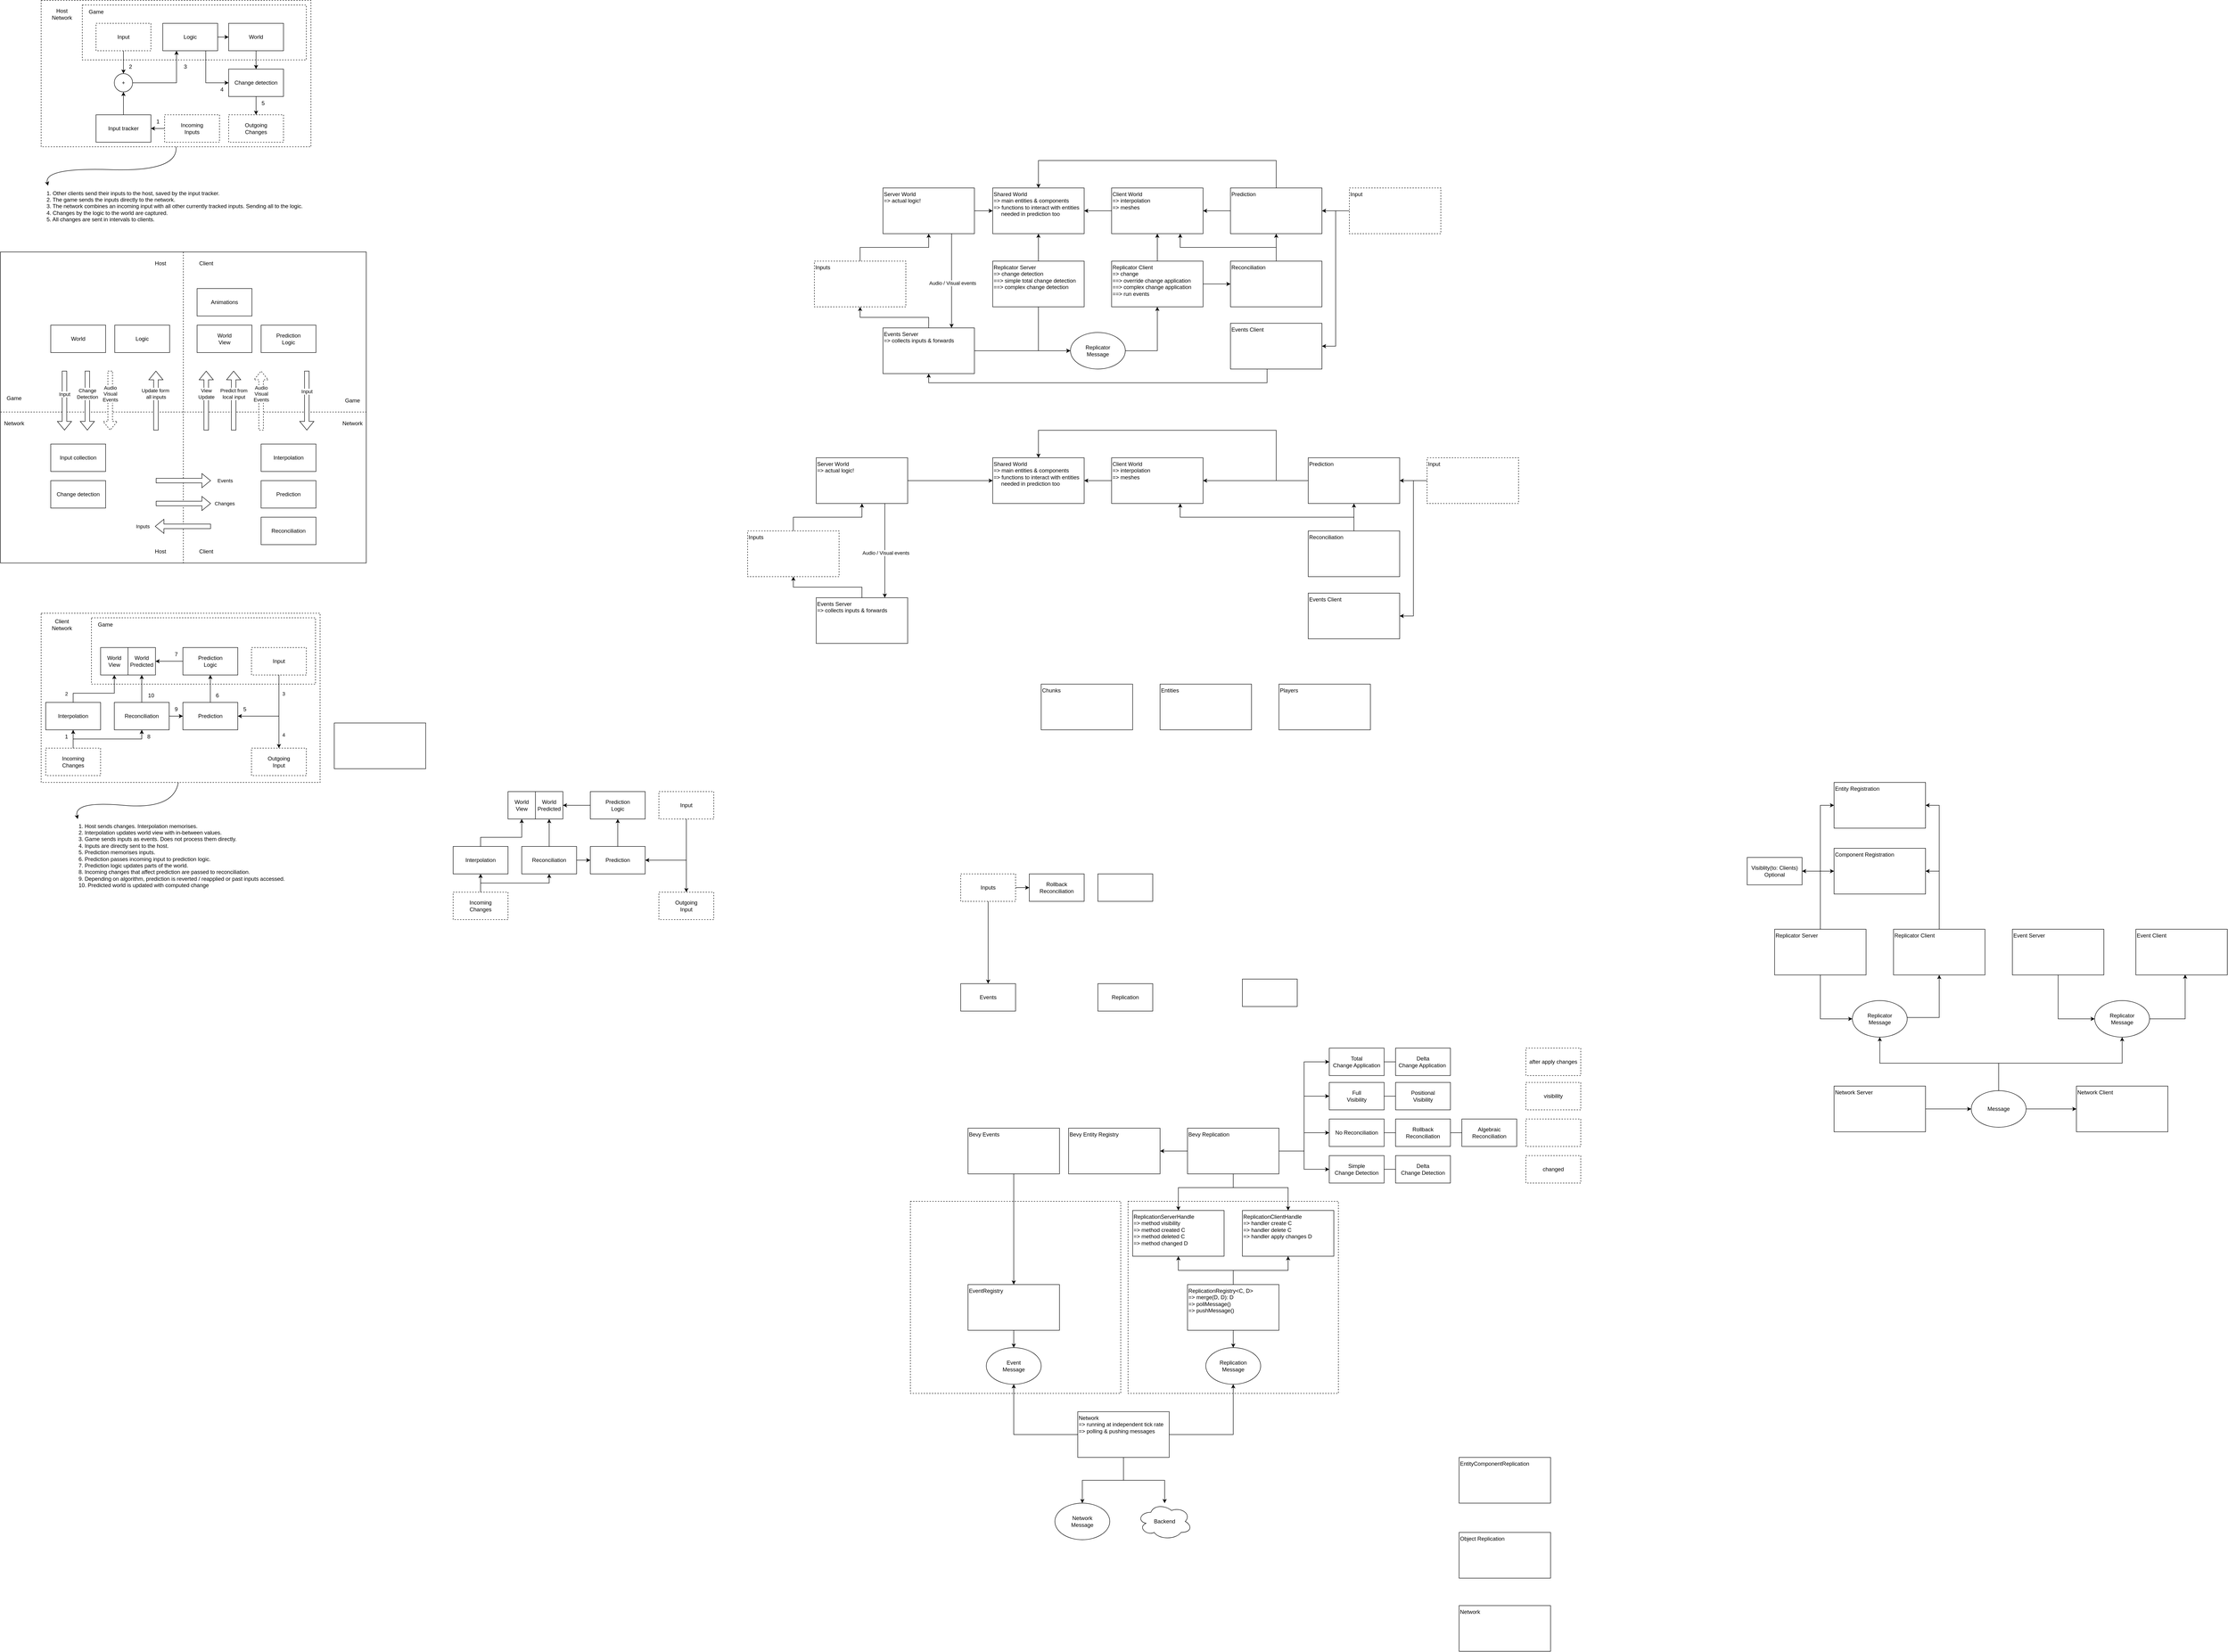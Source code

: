 <mxfile version="26.2.15" pages="7">
  <diagram name="Page-1" id="HOL8JRPLnmrOTMXGv4Pu">
    <mxGraphModel dx="870" dy="2430" grid="1" gridSize="10" guides="1" tooltips="1" connect="1" arrows="1" fold="1" page="1" pageScale="1" pageWidth="827" pageHeight="1169" math="0" shadow="0">
      <root>
        <mxCell id="0" />
        <mxCell id="1" parent="0" />
        <mxCell id="4QHvGrkkRIhRaZv8nFeY-473" value="" style="rounded=0;whiteSpace=wrap;html=1;dashed=1;fillColor=none;" parent="1" vertex="1">
          <mxGeometry x="2010" y="2326" width="460" height="420" as="geometry" />
        </mxCell>
        <mxCell id="4QHvGrkkRIhRaZv8nFeY-444" value="" style="rounded=0;whiteSpace=wrap;html=1;dashed=1;fillColor=none;" parent="1" vertex="1">
          <mxGeometry x="2486" y="2326" width="460" height="420" as="geometry" />
        </mxCell>
        <mxCell id="4QHvGrkkRIhRaZv8nFeY-234" value="" style="rounded=0;whiteSpace=wrap;html=1;fillColor=none;dashed=1;" parent="1" vertex="1">
          <mxGeometry x="109" y="-300" width="590" height="320" as="geometry" />
        </mxCell>
        <mxCell id="4QHvGrkkRIhRaZv8nFeY-171" value="" style="rounded=0;whiteSpace=wrap;html=1;fillColor=none;dashed=1;" parent="1" vertex="1">
          <mxGeometry x="109" y="1040" width="610" height="370" as="geometry" />
        </mxCell>
        <mxCell id="4QHvGrkkRIhRaZv8nFeY-152" value="" style="rounded=0;whiteSpace=wrap;html=1;fillColor=none;dashed=1;" parent="1" vertex="1">
          <mxGeometry x="219" y="1050" width="490" height="145" as="geometry" />
        </mxCell>
        <mxCell id="4QHvGrkkRIhRaZv8nFeY-21" value="" style="endArrow=none;dashed=1;html=1;rounded=0;" parent="1" edge="1">
          <mxGeometry width="50" height="50" relative="1" as="geometry">
            <mxPoint x="20" y="600" as="sourcePoint" />
            <mxPoint x="820" y="600" as="targetPoint" />
          </mxGeometry>
        </mxCell>
        <mxCell id="4QHvGrkkRIhRaZv8nFeY-109" value="" style="rounded=0;whiteSpace=wrap;html=1;fillColor=none;" parent="1" vertex="1">
          <mxGeometry x="20" y="250" width="800" height="680" as="geometry" />
        </mxCell>
        <mxCell id="4QHvGrkkRIhRaZv8nFeY-9" value="World" style="rounded=0;whiteSpace=wrap;html=1;" parent="1" vertex="1">
          <mxGeometry x="130" y="410" width="120" height="60" as="geometry" />
        </mxCell>
        <mxCell id="4QHvGrkkRIhRaZv8nFeY-10" value="Logic" style="rounded=0;whiteSpace=wrap;html=1;" parent="1" vertex="1">
          <mxGeometry x="270" y="410" width="120" height="60" as="geometry" />
        </mxCell>
        <mxCell id="4QHvGrkkRIhRaZv8nFeY-14" value="Prediction&lt;div&gt;Logic&lt;/div&gt;" style="rounded=0;whiteSpace=wrap;html=1;" parent="1" vertex="1">
          <mxGeometry x="590" y="410" width="120" height="60" as="geometry" />
        </mxCell>
        <mxCell id="4QHvGrkkRIhRaZv8nFeY-15" value="" style="shape=flexArrow;endArrow=classic;html=1;rounded=0;fillColor=default;" parent="1" edge="1">
          <mxGeometry width="50" height="50" relative="1" as="geometry">
            <mxPoint x="360" y="640" as="sourcePoint" />
            <mxPoint x="360" y="510" as="targetPoint" />
          </mxGeometry>
        </mxCell>
        <mxCell id="4QHvGrkkRIhRaZv8nFeY-16" value="Update&amp;nbsp;&lt;span style=&quot;background-color: light-dark(#ffffff, var(--ge-dark-color, #121212)); color: light-dark(rgb(0, 0, 0), rgb(255, 255, 255));&quot;&gt;form&amp;nbsp;&lt;/span&gt;&lt;div&gt;&lt;div&gt;all inputs&lt;/div&gt;&lt;/div&gt;" style="edgeLabel;html=1;align=center;verticalAlign=middle;resizable=0;points=[];" parent="4QHvGrkkRIhRaZv8nFeY-15" vertex="1" connectable="0">
          <mxGeometry x="0.606" y="2" relative="1" as="geometry">
            <mxPoint x="2" y="24" as="offset" />
          </mxGeometry>
        </mxCell>
        <mxCell id="4QHvGrkkRIhRaZv8nFeY-17" value="" style="shape=flexArrow;endArrow=classic;html=1;rounded=0;fillColor=default;" parent="1" edge="1">
          <mxGeometry width="50" height="50" relative="1" as="geometry">
            <mxPoint x="470" y="640" as="sourcePoint" />
            <mxPoint x="470" y="510" as="targetPoint" />
          </mxGeometry>
        </mxCell>
        <mxCell id="4QHvGrkkRIhRaZv8nFeY-18" value="View&lt;div&gt;Update&lt;/div&gt;" style="edgeLabel;html=1;align=center;verticalAlign=middle;resizable=0;points=[];" parent="4QHvGrkkRIhRaZv8nFeY-17" vertex="1" connectable="0">
          <mxGeometry x="0.606" y="2" relative="1" as="geometry">
            <mxPoint x="2" y="24" as="offset" />
          </mxGeometry>
        </mxCell>
        <mxCell id="4QHvGrkkRIhRaZv8nFeY-22" value="" style="endArrow=none;dashed=1;html=1;rounded=0;" parent="1" edge="1">
          <mxGeometry width="50" height="50" relative="1" as="geometry">
            <mxPoint x="420" y="250" as="sourcePoint" />
            <mxPoint x="420" y="930" as="targetPoint" />
          </mxGeometry>
        </mxCell>
        <mxCell id="4QHvGrkkRIhRaZv8nFeY-24" value="" style="shape=flexArrow;endArrow=classic;html=1;rounded=0;fillColor=default;" parent="1" edge="1">
          <mxGeometry width="50" height="50" relative="1" as="geometry">
            <mxPoint x="690" y="510" as="sourcePoint" />
            <mxPoint x="690" y="640" as="targetPoint" />
          </mxGeometry>
        </mxCell>
        <mxCell id="4QHvGrkkRIhRaZv8nFeY-25" value="Input" style="edgeLabel;html=1;align=center;verticalAlign=middle;resizable=0;points=[];" parent="4QHvGrkkRIhRaZv8nFeY-24" vertex="1" connectable="0">
          <mxGeometry x="0.606" y="2" relative="1" as="geometry">
            <mxPoint x="-2" y="-60" as="offset" />
          </mxGeometry>
        </mxCell>
        <mxCell id="4QHvGrkkRIhRaZv8nFeY-26" value="" style="shape=flexArrow;endArrow=classic;html=1;rounded=0;fillColor=default;" parent="1" edge="1">
          <mxGeometry width="50" height="50" relative="1" as="geometry">
            <mxPoint x="160" y="510" as="sourcePoint" />
            <mxPoint x="160" y="640" as="targetPoint" />
          </mxGeometry>
        </mxCell>
        <mxCell id="4QHvGrkkRIhRaZv8nFeY-101" value="Input" style="edgeLabel;html=1;align=center;verticalAlign=middle;resizable=0;points=[];" parent="4QHvGrkkRIhRaZv8nFeY-26" vertex="1" connectable="0">
          <mxGeometry x="0.131" y="-4" relative="1" as="geometry">
            <mxPoint x="4" y="-23" as="offset" />
          </mxGeometry>
        </mxCell>
        <mxCell id="4QHvGrkkRIhRaZv8nFeY-30" value="" style="shape=flexArrow;endArrow=classic;html=1;rounded=0;dashed=1;fillColor=default;" parent="1" edge="1">
          <mxGeometry width="50" height="50" relative="1" as="geometry">
            <mxPoint x="260" y="510" as="sourcePoint" />
            <mxPoint x="260" y="640" as="targetPoint" />
          </mxGeometry>
        </mxCell>
        <mxCell id="4QHvGrkkRIhRaZv8nFeY-31" value="&lt;div&gt;Audio&lt;/div&gt;&lt;div&gt;Visual&lt;/div&gt;Events" style="edgeLabel;html=1;align=center;verticalAlign=middle;resizable=0;points=[];" parent="4QHvGrkkRIhRaZv8nFeY-30" vertex="1" connectable="0">
          <mxGeometry x="0.606" y="2" relative="1" as="geometry">
            <mxPoint x="-2" y="-55" as="offset" />
          </mxGeometry>
        </mxCell>
        <mxCell id="4QHvGrkkRIhRaZv8nFeY-32" value="" style="shape=flexArrow;endArrow=classic;html=1;rounded=0;dashed=1;fillColor=default;" parent="1" edge="1">
          <mxGeometry width="50" height="50" relative="1" as="geometry">
            <mxPoint x="590" y="640" as="sourcePoint" />
            <mxPoint x="590" y="510" as="targetPoint" />
          </mxGeometry>
        </mxCell>
        <mxCell id="4QHvGrkkRIhRaZv8nFeY-33" value="&lt;div&gt;Audio&lt;/div&gt;&lt;div&gt;Visual&lt;/div&gt;Events" style="edgeLabel;html=1;align=center;verticalAlign=middle;resizable=0;points=[];" parent="4QHvGrkkRIhRaZv8nFeY-32" vertex="1" connectable="0">
          <mxGeometry x="0.606" y="2" relative="1" as="geometry">
            <mxPoint x="2" y="24" as="offset" />
          </mxGeometry>
        </mxCell>
        <mxCell id="4QHvGrkkRIhRaZv8nFeY-37" value="" style="shape=flexArrow;endArrow=classic;html=1;rounded=0;fillColor=default;" parent="1" edge="1">
          <mxGeometry width="50" height="50" relative="1" as="geometry">
            <mxPoint x="530" y="640" as="sourcePoint" />
            <mxPoint x="530" y="510" as="targetPoint" />
          </mxGeometry>
        </mxCell>
        <mxCell id="4QHvGrkkRIhRaZv8nFeY-38" value="Predict&amp;nbsp;&lt;span style=&quot;background-color: light-dark(#ffffff, var(--ge-dark-color, #121212)); color: light-dark(rgb(0, 0, 0), rgb(255, 255, 255));&quot;&gt;from&lt;/span&gt;&lt;div&gt;local&amp;nbsp;&lt;span style=&quot;background-color: light-dark(#ffffff, var(--ge-dark-color, #121212)); color: light-dark(rgb(0, 0, 0), rgb(255, 255, 255));&quot;&gt;input&lt;/span&gt;&lt;/div&gt;" style="edgeLabel;html=1;align=center;verticalAlign=middle;resizable=0;points=[];" parent="4QHvGrkkRIhRaZv8nFeY-37" vertex="1" connectable="0">
          <mxGeometry x="0.606" y="2" relative="1" as="geometry">
            <mxPoint x="2" y="24" as="offset" />
          </mxGeometry>
        </mxCell>
        <mxCell id="4QHvGrkkRIhRaZv8nFeY-39" value="World&lt;div&gt;View&lt;/div&gt;" style="rounded=0;whiteSpace=wrap;html=1;" parent="1" vertex="1">
          <mxGeometry x="450" y="410" width="120" height="60" as="geometry" />
        </mxCell>
        <mxCell id="4QHvGrkkRIhRaZv8nFeY-40" value="Reconciliation" style="rounded=0;whiteSpace=wrap;html=1;" parent="1" vertex="1">
          <mxGeometry x="590" y="830" width="120" height="60" as="geometry" />
        </mxCell>
        <mxCell id="4QHvGrkkRIhRaZv8nFeY-41" value="Prediction" style="rounded=0;whiteSpace=wrap;html=1;" parent="1" vertex="1">
          <mxGeometry x="590" y="750" width="120" height="60" as="geometry" />
        </mxCell>
        <mxCell id="4QHvGrkkRIhRaZv8nFeY-43" value="Host" style="text;html=1;align=center;verticalAlign=middle;whiteSpace=wrap;rounded=0;" parent="1" vertex="1">
          <mxGeometry x="340" y="890" width="60" height="30" as="geometry" />
        </mxCell>
        <mxCell id="4QHvGrkkRIhRaZv8nFeY-44" value="Client" style="text;html=1;align=center;verticalAlign=middle;whiteSpace=wrap;rounded=0;" parent="1" vertex="1">
          <mxGeometry x="440" y="890" width="60" height="30" as="geometry" />
        </mxCell>
        <mxCell id="4QHvGrkkRIhRaZv8nFeY-45" value="Host" style="text;html=1;align=center;verticalAlign=middle;whiteSpace=wrap;rounded=0;" parent="1" vertex="1">
          <mxGeometry x="340" y="260" width="60" height="30" as="geometry" />
        </mxCell>
        <mxCell id="4QHvGrkkRIhRaZv8nFeY-46" value="Client" style="text;html=1;align=center;verticalAlign=middle;whiteSpace=wrap;rounded=0;" parent="1" vertex="1">
          <mxGeometry x="440" y="260" width="60" height="30" as="geometry" />
        </mxCell>
        <mxCell id="4QHvGrkkRIhRaZv8nFeY-47" value="Network" style="text;html=1;align=center;verticalAlign=middle;whiteSpace=wrap;rounded=0;" parent="1" vertex="1">
          <mxGeometry x="20" y="610" width="60" height="30" as="geometry" />
        </mxCell>
        <mxCell id="4QHvGrkkRIhRaZv8nFeY-48" value="Network" style="text;html=1;align=center;verticalAlign=middle;whiteSpace=wrap;rounded=0;" parent="1" vertex="1">
          <mxGeometry x="760" y="610" width="60" height="30" as="geometry" />
        </mxCell>
        <mxCell id="4QHvGrkkRIhRaZv8nFeY-49" value="Game" style="text;html=1;align=center;verticalAlign=middle;whiteSpace=wrap;rounded=0;" parent="1" vertex="1">
          <mxGeometry x="760" y="560" width="60" height="30" as="geometry" />
        </mxCell>
        <mxCell id="4QHvGrkkRIhRaZv8nFeY-50" value="Game" style="text;html=1;align=center;verticalAlign=middle;whiteSpace=wrap;rounded=0;" parent="1" vertex="1">
          <mxGeometry x="20" y="555" width="60" height="30" as="geometry" />
        </mxCell>
        <mxCell id="4QHvGrkkRIhRaZv8nFeY-51" value="" style="shape=flexArrow;endArrow=classic;html=1;rounded=0;fillColor=default;" parent="1" edge="1">
          <mxGeometry width="50" height="50" relative="1" as="geometry">
            <mxPoint x="210" y="510" as="sourcePoint" />
            <mxPoint x="210" y="640" as="targetPoint" />
          </mxGeometry>
        </mxCell>
        <mxCell id="4QHvGrkkRIhRaZv8nFeY-52" value="Change&lt;div&gt;Detection&lt;/div&gt;" style="edgeLabel;html=1;align=center;verticalAlign=middle;resizable=0;points=[];" parent="4QHvGrkkRIhRaZv8nFeY-51" vertex="1" connectable="0">
          <mxGeometry x="0.606" y="2" relative="1" as="geometry">
            <mxPoint x="-2" y="-55" as="offset" />
          </mxGeometry>
        </mxCell>
        <mxCell id="4QHvGrkkRIhRaZv8nFeY-58" value="" style="shape=flexArrow;endArrow=classic;html=1;rounded=0;fillColor=default;" parent="1" edge="1">
          <mxGeometry width="50" height="50" relative="1" as="geometry">
            <mxPoint x="360" y="800" as="sourcePoint" />
            <mxPoint x="480" y="800" as="targetPoint" />
          </mxGeometry>
        </mxCell>
        <mxCell id="4QHvGrkkRIhRaZv8nFeY-104" value="Changes" style="edgeLabel;html=1;align=center;verticalAlign=middle;resizable=0;points=[];" parent="4QHvGrkkRIhRaZv8nFeY-58" vertex="1" connectable="0">
          <mxGeometry x="0.465" y="-3" relative="1" as="geometry">
            <mxPoint x="62" y="-3" as="offset" />
          </mxGeometry>
        </mxCell>
        <mxCell id="4QHvGrkkRIhRaZv8nFeY-60" value="" style="shape=flexArrow;endArrow=classic;html=1;rounded=0;fillColor=default;" parent="1" edge="1">
          <mxGeometry width="50" height="50" relative="1" as="geometry">
            <mxPoint x="480" y="850" as="sourcePoint" />
            <mxPoint x="358" y="850" as="targetPoint" />
            <Array as="points" />
          </mxGeometry>
        </mxCell>
        <mxCell id="4QHvGrkkRIhRaZv8nFeY-105" value="Inputs" style="edgeLabel;html=1;align=center;verticalAlign=middle;resizable=0;points=[];" parent="4QHvGrkkRIhRaZv8nFeY-60" vertex="1" connectable="0">
          <mxGeometry x="0.4" y="-5" relative="1" as="geometry">
            <mxPoint x="-64" y="5" as="offset" />
          </mxGeometry>
        </mxCell>
        <mxCell id="4QHvGrkkRIhRaZv8nFeY-95" value="" style="shape=flexArrow;endArrow=classic;html=1;rounded=0;fillColor=default;" parent="1" edge="1">
          <mxGeometry width="50" height="50" relative="1" as="geometry">
            <mxPoint x="360" y="750" as="sourcePoint" />
            <mxPoint x="480" y="750" as="targetPoint" />
          </mxGeometry>
        </mxCell>
        <mxCell id="4QHvGrkkRIhRaZv8nFeY-103" value="Events" style="edgeLabel;html=1;align=center;verticalAlign=middle;resizable=0;points=[];" parent="4QHvGrkkRIhRaZv8nFeY-95" vertex="1" connectable="0">
          <mxGeometry x="0.41" y="7" relative="1" as="geometry">
            <mxPoint x="66" y="7" as="offset" />
          </mxGeometry>
        </mxCell>
        <mxCell id="4QHvGrkkRIhRaZv8nFeY-97" value="Interpolation" style="rounded=0;whiteSpace=wrap;html=1;" parent="1" vertex="1">
          <mxGeometry x="590" y="670" width="120" height="60" as="geometry" />
        </mxCell>
        <mxCell id="4QHvGrkkRIhRaZv8nFeY-98" value="Input collection" style="rounded=0;whiteSpace=wrap;html=1;" parent="1" vertex="1">
          <mxGeometry x="130" y="670" width="120" height="60" as="geometry" />
        </mxCell>
        <mxCell id="4QHvGrkkRIhRaZv8nFeY-99" value="Change detection" style="rounded=0;whiteSpace=wrap;html=1;" parent="1" vertex="1">
          <mxGeometry x="130" y="750" width="120" height="60" as="geometry" />
        </mxCell>
        <mxCell id="4QHvGrkkRIhRaZv8nFeY-102" value="Animations" style="rounded=0;whiteSpace=wrap;html=1;" parent="1" vertex="1">
          <mxGeometry x="450" y="330" width="120" height="60" as="geometry" />
        </mxCell>
        <mxCell id="4QHvGrkkRIhRaZv8nFeY-144" style="edgeStyle=orthogonalEdgeStyle;rounded=0;orthogonalLoop=1;jettySize=auto;html=1;entryX=1;entryY=0.5;entryDx=0;entryDy=0;" parent="1" source="4QHvGrkkRIhRaZv8nFeY-119" target="4QHvGrkkRIhRaZv8nFeY-139" edge="1">
          <mxGeometry relative="1" as="geometry" />
        </mxCell>
        <mxCell id="4QHvGrkkRIhRaZv8nFeY-119" value="Prediction&lt;div&gt;Logic&lt;/div&gt;" style="rounded=0;whiteSpace=wrap;html=1;" parent="1" vertex="1">
          <mxGeometry x="419" y="1115" width="120" height="60" as="geometry" />
        </mxCell>
        <mxCell id="4QHvGrkkRIhRaZv8nFeY-147" style="edgeStyle=orthogonalEdgeStyle;rounded=0;orthogonalLoop=1;jettySize=auto;html=1;entryX=0.5;entryY=1;entryDx=0;entryDy=0;" parent="1" source="4QHvGrkkRIhRaZv8nFeY-120" target="4QHvGrkkRIhRaZv8nFeY-139" edge="1">
          <mxGeometry relative="1" as="geometry" />
        </mxCell>
        <mxCell id="4QHvGrkkRIhRaZv8nFeY-154" style="edgeStyle=orthogonalEdgeStyle;rounded=0;orthogonalLoop=1;jettySize=auto;html=1;" parent="1" source="4QHvGrkkRIhRaZv8nFeY-120" target="4QHvGrkkRIhRaZv8nFeY-123" edge="1">
          <mxGeometry relative="1" as="geometry" />
        </mxCell>
        <mxCell id="4QHvGrkkRIhRaZv8nFeY-120" value="Reconciliation" style="rounded=0;whiteSpace=wrap;html=1;" parent="1" vertex="1">
          <mxGeometry x="269" y="1235" width="120" height="60" as="geometry" />
        </mxCell>
        <mxCell id="4QHvGrkkRIhRaZv8nFeY-146" style="edgeStyle=orthogonalEdgeStyle;rounded=0;orthogonalLoop=1;jettySize=auto;html=1;entryX=0.5;entryY=1;entryDx=0;entryDy=0;" parent="1" source="4QHvGrkkRIhRaZv8nFeY-121" target="4QHvGrkkRIhRaZv8nFeY-137" edge="1">
          <mxGeometry relative="1" as="geometry">
            <Array as="points">
              <mxPoint x="179" y="1215" />
              <mxPoint x="269" y="1215" />
            </Array>
          </mxGeometry>
        </mxCell>
        <mxCell id="4QHvGrkkRIhRaZv8nFeY-159" value="2" style="edgeLabel;html=1;align=center;verticalAlign=middle;resizable=0;points=[];" parent="4QHvGrkkRIhRaZv8nFeY-146" vertex="1" connectable="0">
          <mxGeometry x="0.57" y="1" relative="1" as="geometry">
            <mxPoint x="-104" y="8" as="offset" />
          </mxGeometry>
        </mxCell>
        <mxCell id="4QHvGrkkRIhRaZv8nFeY-160" value="3" style="edgeLabel;html=1;align=center;verticalAlign=middle;resizable=0;points=[];" parent="4QHvGrkkRIhRaZv8nFeY-146" vertex="1" connectable="0">
          <mxGeometry x="0.57" y="1" relative="1" as="geometry">
            <mxPoint x="371" y="8" as="offset" />
          </mxGeometry>
        </mxCell>
        <mxCell id="4QHvGrkkRIhRaZv8nFeY-161" value="4" style="edgeLabel;html=1;align=center;verticalAlign=middle;resizable=0;points=[];" parent="4QHvGrkkRIhRaZv8nFeY-146" vertex="1" connectable="0">
          <mxGeometry x="0.57" y="1" relative="1" as="geometry">
            <mxPoint x="371" y="98" as="offset" />
          </mxGeometry>
        </mxCell>
        <mxCell id="4QHvGrkkRIhRaZv8nFeY-121" value="Interpolation" style="rounded=0;whiteSpace=wrap;html=1;" parent="1" vertex="1">
          <mxGeometry x="119" y="1235" width="120" height="60" as="geometry" />
        </mxCell>
        <mxCell id="4QHvGrkkRIhRaZv8nFeY-127" style="edgeStyle=orthogonalEdgeStyle;rounded=0;orthogonalLoop=1;jettySize=auto;html=1;entryX=0.5;entryY=1;entryDx=0;entryDy=0;" parent="1" source="4QHvGrkkRIhRaZv8nFeY-122" target="4QHvGrkkRIhRaZv8nFeY-121" edge="1">
          <mxGeometry relative="1" as="geometry" />
        </mxCell>
        <mxCell id="4QHvGrkkRIhRaZv8nFeY-149" style="edgeStyle=orthogonalEdgeStyle;rounded=0;orthogonalLoop=1;jettySize=auto;html=1;entryX=0.5;entryY=1;entryDx=0;entryDy=0;" parent="1" source="4QHvGrkkRIhRaZv8nFeY-122" target="4QHvGrkkRIhRaZv8nFeY-120" edge="1">
          <mxGeometry relative="1" as="geometry">
            <Array as="points">
              <mxPoint x="179" y="1315" />
              <mxPoint x="329" y="1315" />
            </Array>
          </mxGeometry>
        </mxCell>
        <mxCell id="4QHvGrkkRIhRaZv8nFeY-122" value="&lt;div&gt;Incoming&lt;/div&gt;Changes" style="rounded=0;whiteSpace=wrap;html=1;dashed=1;" parent="1" vertex="1">
          <mxGeometry x="119" y="1335" width="120" height="60" as="geometry" />
        </mxCell>
        <mxCell id="4QHvGrkkRIhRaZv8nFeY-129" style="edgeStyle=orthogonalEdgeStyle;rounded=0;orthogonalLoop=1;jettySize=auto;html=1;entryX=0.5;entryY=1;entryDx=0;entryDy=0;" parent="1" source="4QHvGrkkRIhRaZv8nFeY-123" target="4QHvGrkkRIhRaZv8nFeY-119" edge="1">
          <mxGeometry relative="1" as="geometry" />
        </mxCell>
        <mxCell id="4QHvGrkkRIhRaZv8nFeY-123" value="Prediction" style="rounded=0;whiteSpace=wrap;html=1;" parent="1" vertex="1">
          <mxGeometry x="419" y="1235" width="120" height="60" as="geometry" />
        </mxCell>
        <mxCell id="4QHvGrkkRIhRaZv8nFeY-135" style="edgeStyle=orthogonalEdgeStyle;rounded=0;orthogonalLoop=1;jettySize=auto;html=1;" parent="1" source="4QHvGrkkRIhRaZv8nFeY-132" target="4QHvGrkkRIhRaZv8nFeY-133" edge="1">
          <mxGeometry relative="1" as="geometry" />
        </mxCell>
        <mxCell id="4QHvGrkkRIhRaZv8nFeY-153" style="edgeStyle=orthogonalEdgeStyle;rounded=0;orthogonalLoop=1;jettySize=auto;html=1;entryX=1;entryY=0.5;entryDx=0;entryDy=0;" parent="1" source="4QHvGrkkRIhRaZv8nFeY-132" target="4QHvGrkkRIhRaZv8nFeY-123" edge="1">
          <mxGeometry relative="1" as="geometry">
            <Array as="points">
              <mxPoint x="629" y="1265" />
            </Array>
          </mxGeometry>
        </mxCell>
        <mxCell id="4QHvGrkkRIhRaZv8nFeY-132" value="Input" style="rounded=0;whiteSpace=wrap;html=1;dashed=1;" parent="1" vertex="1">
          <mxGeometry x="569" y="1115" width="120" height="60" as="geometry" />
        </mxCell>
        <mxCell id="4QHvGrkkRIhRaZv8nFeY-133" value="Outgoing&lt;div&gt;Input&lt;/div&gt;" style="rounded=0;whiteSpace=wrap;html=1;dashed=1;" parent="1" vertex="1">
          <mxGeometry x="569" y="1335" width="120" height="60" as="geometry" />
        </mxCell>
        <mxCell id="4QHvGrkkRIhRaZv8nFeY-137" value="World&lt;div&gt;View&lt;/div&gt;" style="rounded=0;whiteSpace=wrap;html=1;" parent="1" vertex="1">
          <mxGeometry x="239" y="1115" width="60" height="60" as="geometry" />
        </mxCell>
        <mxCell id="4QHvGrkkRIhRaZv8nFeY-139" value="&lt;div&gt;&lt;span style=&quot;background-color: transparent; color: light-dark(rgb(0, 0, 0), rgb(255, 255, 255));&quot;&gt;World&lt;/span&gt;&lt;br&gt;&lt;/div&gt;&lt;div&gt;Predicted&lt;/div&gt;" style="rounded=0;whiteSpace=wrap;html=1;" parent="1" vertex="1">
          <mxGeometry x="299" y="1115" width="60" height="60" as="geometry" />
        </mxCell>
        <mxCell id="4QHvGrkkRIhRaZv8nFeY-157" value="1" style="text;html=1;align=center;verticalAlign=middle;resizable=0;points=[];autosize=1;strokeColor=none;fillColor=none;" parent="1" vertex="1">
          <mxGeometry x="149" y="1295" width="30" height="30" as="geometry" />
        </mxCell>
        <mxCell id="4QHvGrkkRIhRaZv8nFeY-162" value="5" style="text;html=1;align=center;verticalAlign=middle;resizable=0;points=[];autosize=1;strokeColor=none;fillColor=none;" parent="1" vertex="1">
          <mxGeometry x="539" y="1235" width="30" height="30" as="geometry" />
        </mxCell>
        <mxCell id="4QHvGrkkRIhRaZv8nFeY-163" value="6" style="text;html=1;align=center;verticalAlign=middle;resizable=0;points=[];autosize=1;strokeColor=none;fillColor=none;" parent="1" vertex="1">
          <mxGeometry x="479" y="1205" width="30" height="30" as="geometry" />
        </mxCell>
        <mxCell id="4QHvGrkkRIhRaZv8nFeY-164" value="7" style="text;html=1;align=center;verticalAlign=middle;resizable=0;points=[];autosize=1;strokeColor=none;fillColor=none;" parent="1" vertex="1">
          <mxGeometry x="389" y="1115" width="30" height="30" as="geometry" />
        </mxCell>
        <mxCell id="4QHvGrkkRIhRaZv8nFeY-165" value="8" style="text;html=1;align=center;verticalAlign=middle;resizable=0;points=[];autosize=1;strokeColor=none;fillColor=none;" parent="1" vertex="1">
          <mxGeometry x="329" y="1295" width="30" height="30" as="geometry" />
        </mxCell>
        <mxCell id="4QHvGrkkRIhRaZv8nFeY-166" value="9" style="text;html=1;align=center;verticalAlign=middle;resizable=0;points=[];autosize=1;strokeColor=none;fillColor=none;" parent="1" vertex="1">
          <mxGeometry x="389" y="1235" width="30" height="30" as="geometry" />
        </mxCell>
        <mxCell id="4QHvGrkkRIhRaZv8nFeY-167" value="10" style="text;html=1;align=center;verticalAlign=middle;resizable=0;points=[];autosize=1;strokeColor=none;fillColor=none;" parent="1" vertex="1">
          <mxGeometry x="329" y="1205" width="40" height="30" as="geometry" />
        </mxCell>
        <mxCell id="4QHvGrkkRIhRaZv8nFeY-168" value="1. Host sends changes. Interpolation memorises.&lt;div&gt;2. Interpolation updates world view with in-between values.&lt;/div&gt;&lt;div&gt;3. Game sends inputs as events. Does not process them directly.&lt;/div&gt;&lt;div&gt;4. Inputs are directly sent to the host.&lt;/div&gt;&lt;div&gt;5. Prediction memorises inputs.&lt;/div&gt;&lt;div&gt;6. Prediction passes incoming input to prediction logic.&lt;/div&gt;&lt;div&gt;7. Prediction logic updates parts of the world.&lt;/div&gt;&lt;div&gt;8. Incoming changes that affect prediction are passed to reconciliation.&lt;/div&gt;&lt;div&gt;9. Depending on algorithm, prediction is reverted / reapplied or past inputs accessed.&lt;/div&gt;&lt;div&gt;10. Predicted world is updated with computed change&lt;/div&gt;" style="text;html=1;align=left;verticalAlign=middle;resizable=0;points=[];autosize=1;strokeColor=none;fillColor=none;" parent="1" vertex="1">
          <mxGeometry x="189" y="1490" width="470" height="160" as="geometry" />
        </mxCell>
        <mxCell id="4QHvGrkkRIhRaZv8nFeY-169" value="Game" style="text;html=1;align=center;verticalAlign=middle;resizable=0;points=[];autosize=1;strokeColor=none;fillColor=none;" parent="1" vertex="1">
          <mxGeometry x="219" y="1050" width="60" height="30" as="geometry" />
        </mxCell>
        <mxCell id="4QHvGrkkRIhRaZv8nFeY-170" value="&lt;div&gt;Client&lt;/div&gt;Network" style="text;html=1;align=center;verticalAlign=middle;resizable=0;points=[];autosize=1;strokeColor=none;fillColor=none;" parent="1" vertex="1">
          <mxGeometry x="119" y="1045" width="70" height="40" as="geometry" />
        </mxCell>
        <mxCell id="4QHvGrkkRIhRaZv8nFeY-172" value="" style="curved=1;endArrow=classic;html=1;rounded=0;" parent="1" edge="1">
          <mxGeometry width="50" height="50" relative="1" as="geometry">
            <mxPoint x="409" y="1410" as="sourcePoint" />
            <mxPoint x="189" y="1490" as="targetPoint" />
            <Array as="points">
              <mxPoint x="399" y="1470" />
              <mxPoint x="179" y="1450" />
            </Array>
          </mxGeometry>
        </mxCell>
        <mxCell id="4QHvGrkkRIhRaZv8nFeY-230" value="" style="edgeStyle=orthogonalEdgeStyle;rounded=0;orthogonalLoop=1;jettySize=auto;html=1;" parent="1" source="4QHvGrkkRIhRaZv8nFeY-207" target="4QHvGrkkRIhRaZv8nFeY-210" edge="1">
          <mxGeometry relative="1" as="geometry" />
        </mxCell>
        <mxCell id="4QHvGrkkRIhRaZv8nFeY-207" value="World" style="rounded=0;whiteSpace=wrap;html=1;" parent="1" vertex="1">
          <mxGeometry x="519" y="-250" width="120" height="60" as="geometry" />
        </mxCell>
        <mxCell id="4QHvGrkkRIhRaZv8nFeY-227" value="" style="edgeStyle=orthogonalEdgeStyle;rounded=0;orthogonalLoop=1;jettySize=auto;html=1;" parent="1" source="4QHvGrkkRIhRaZv8nFeY-208" target="4QHvGrkkRIhRaZv8nFeY-207" edge="1">
          <mxGeometry relative="1" as="geometry" />
        </mxCell>
        <mxCell id="4QHvGrkkRIhRaZv8nFeY-229" style="edgeStyle=orthogonalEdgeStyle;rounded=0;orthogonalLoop=1;jettySize=auto;html=1;entryX=0;entryY=0.5;entryDx=0;entryDy=0;" parent="1" source="4QHvGrkkRIhRaZv8nFeY-208" target="4QHvGrkkRIhRaZv8nFeY-210" edge="1">
          <mxGeometry relative="1" as="geometry">
            <Array as="points">
              <mxPoint x="469" y="-120" />
            </Array>
          </mxGeometry>
        </mxCell>
        <mxCell id="4QHvGrkkRIhRaZv8nFeY-208" value="Logic" style="rounded=0;whiteSpace=wrap;html=1;" parent="1" vertex="1">
          <mxGeometry x="375" y="-250" width="120" height="60" as="geometry" />
        </mxCell>
        <mxCell id="4QHvGrkkRIhRaZv8nFeY-226" style="edgeStyle=orthogonalEdgeStyle;rounded=0;orthogonalLoop=1;jettySize=auto;html=1;entryX=0.5;entryY=0;entryDx=0;entryDy=0;" parent="1" source="4QHvGrkkRIhRaZv8nFeY-210" target="4QHvGrkkRIhRaZv8nFeY-211" edge="1">
          <mxGeometry relative="1" as="geometry" />
        </mxCell>
        <mxCell id="4QHvGrkkRIhRaZv8nFeY-210" value="Change detection" style="rounded=0;whiteSpace=wrap;html=1;" parent="1" vertex="1">
          <mxGeometry x="519" y="-150" width="120" height="60" as="geometry" />
        </mxCell>
        <mxCell id="4QHvGrkkRIhRaZv8nFeY-211" value="&lt;div&gt;Outgoing&lt;/div&gt;Changes" style="rounded=0;whiteSpace=wrap;html=1;dashed=1;" parent="1" vertex="1">
          <mxGeometry x="519" y="-50" width="120" height="60" as="geometry" />
        </mxCell>
        <mxCell id="4QHvGrkkRIhRaZv8nFeY-231" value="" style="edgeStyle=orthogonalEdgeStyle;rounded=0;orthogonalLoop=1;jettySize=auto;html=1;" parent="1" source="4QHvGrkkRIhRaZv8nFeY-212" target="4QHvGrkkRIhRaZv8nFeY-213" edge="1">
          <mxGeometry relative="1" as="geometry" />
        </mxCell>
        <mxCell id="4QHvGrkkRIhRaZv8nFeY-212" value="&lt;div&gt;Incoming&lt;/div&gt;Inputs" style="rounded=0;whiteSpace=wrap;html=1;dashed=1;" parent="1" vertex="1">
          <mxGeometry x="379" y="-50" width="120" height="60" as="geometry" />
        </mxCell>
        <mxCell id="4QHvGrkkRIhRaZv8nFeY-221" style="edgeStyle=orthogonalEdgeStyle;rounded=0;orthogonalLoop=1;jettySize=auto;html=1;entryX=0.5;entryY=1;entryDx=0;entryDy=0;" parent="1" source="4QHvGrkkRIhRaZv8nFeY-213" target="4QHvGrkkRIhRaZv8nFeY-219" edge="1">
          <mxGeometry relative="1" as="geometry" />
        </mxCell>
        <mxCell id="4QHvGrkkRIhRaZv8nFeY-213" value="Input tracker" style="rounded=0;whiteSpace=wrap;html=1;" parent="1" vertex="1">
          <mxGeometry x="229" y="-50" width="120" height="60" as="geometry" />
        </mxCell>
        <mxCell id="4QHvGrkkRIhRaZv8nFeY-220" style="edgeStyle=orthogonalEdgeStyle;rounded=0;orthogonalLoop=1;jettySize=auto;html=1;" parent="1" source="4QHvGrkkRIhRaZv8nFeY-216" target="4QHvGrkkRIhRaZv8nFeY-219" edge="1">
          <mxGeometry relative="1" as="geometry" />
        </mxCell>
        <mxCell id="4QHvGrkkRIhRaZv8nFeY-216" value="Input" style="rounded=0;whiteSpace=wrap;html=1;dashed=1;" parent="1" vertex="1">
          <mxGeometry x="229" y="-250" width="120" height="60" as="geometry" />
        </mxCell>
        <mxCell id="4QHvGrkkRIhRaZv8nFeY-228" style="edgeStyle=orthogonalEdgeStyle;rounded=0;orthogonalLoop=1;jettySize=auto;html=1;entryX=0.25;entryY=1;entryDx=0;entryDy=0;" parent="1" source="4QHvGrkkRIhRaZv8nFeY-219" target="4QHvGrkkRIhRaZv8nFeY-208" edge="1">
          <mxGeometry relative="1" as="geometry" />
        </mxCell>
        <mxCell id="4QHvGrkkRIhRaZv8nFeY-219" value="+" style="ellipse;whiteSpace=wrap;html=1;aspect=fixed;" parent="1" vertex="1">
          <mxGeometry x="269" y="-140" width="40" height="40" as="geometry" />
        </mxCell>
        <mxCell id="4QHvGrkkRIhRaZv8nFeY-232" value="" style="rounded=0;whiteSpace=wrap;html=1;fillColor=none;dashed=1;" parent="1" vertex="1">
          <mxGeometry x="199" y="-290" width="490" height="120" as="geometry" />
        </mxCell>
        <mxCell id="4QHvGrkkRIhRaZv8nFeY-233" value="Game" style="text;html=1;align=center;verticalAlign=middle;resizable=0;points=[];autosize=1;strokeColor=none;fillColor=none;" parent="1" vertex="1">
          <mxGeometry x="199" y="-290" width="60" height="30" as="geometry" />
        </mxCell>
        <mxCell id="4QHvGrkkRIhRaZv8nFeY-235" value="&lt;div&gt;Host&lt;/div&gt;Network" style="text;html=1;align=center;verticalAlign=middle;resizable=0;points=[];autosize=1;strokeColor=none;fillColor=none;" parent="1" vertex="1">
          <mxGeometry x="119" y="-290" width="70" height="40" as="geometry" />
        </mxCell>
        <mxCell id="4QHvGrkkRIhRaZv8nFeY-236" value="1" style="text;html=1;align=center;verticalAlign=middle;resizable=0;points=[];autosize=1;strokeColor=none;fillColor=none;" parent="1" vertex="1">
          <mxGeometry x="349" y="-50" width="30" height="30" as="geometry" />
        </mxCell>
        <mxCell id="4QHvGrkkRIhRaZv8nFeY-237" value="2&lt;span style=&quot;color: rgba(0, 0, 0, 0); font-family: monospace; font-size: 0px; text-align: start;&quot;&gt;%3CmxGraphModel%3E%3Croot%3E%3CmxCell%20id%3D%220%22%2F%3E%3CmxCell%20id%3D%221%22%20parent%3D%220%22%2F%3E%3CmxCell%20id%3D%222%22%20value%3D%221%22%20style%3D%22text%3Bhtml%3D1%3Balign%3Dcenter%3BverticalAlign%3Dmiddle%3Bresizable%3D0%3Bpoints%3D%5B%5D%3Bautosize%3D1%3BstrokeColor%3Dnone%3BfillColor%3Dnone%3B%22%20vertex%3D%221%22%20parent%3D%221%22%3E%3CmxGeometry%20x%3D%22-410%22%20y%3D%22585%22%20width%3D%2230%22%20height%3D%2230%22%20as%3D%22geometry%22%2F%3E%3C%2FmxCell%3E%3C%2Froot%3E%3C%2FmxGraphModel%3E&lt;/span&gt;" style="text;html=1;align=center;verticalAlign=middle;resizable=0;points=[];autosize=1;strokeColor=none;fillColor=none;" parent="1" vertex="1">
          <mxGeometry x="289" y="-170" width="30" height="30" as="geometry" />
        </mxCell>
        <mxCell id="4QHvGrkkRIhRaZv8nFeY-238" value="3" style="text;html=1;align=center;verticalAlign=middle;resizable=0;points=[];autosize=1;strokeColor=none;fillColor=none;" parent="1" vertex="1">
          <mxGeometry x="409" y="-170" width="30" height="30" as="geometry" />
        </mxCell>
        <mxCell id="4QHvGrkkRIhRaZv8nFeY-239" value="4" style="text;html=1;align=center;verticalAlign=middle;resizable=0;points=[];autosize=1;strokeColor=none;fillColor=none;" parent="1" vertex="1">
          <mxGeometry x="489" y="-120" width="30" height="30" as="geometry" />
        </mxCell>
        <mxCell id="4QHvGrkkRIhRaZv8nFeY-240" value="5" style="text;html=1;align=center;verticalAlign=middle;resizable=0;points=[];autosize=1;strokeColor=none;fillColor=none;" parent="1" vertex="1">
          <mxGeometry x="579" y="-90" width="30" height="30" as="geometry" />
        </mxCell>
        <mxCell id="4QHvGrkkRIhRaZv8nFeY-241" value="1. Other clients send their inputs to the host, saved by the input tracker.&lt;div&gt;2. The game sends the inputs directly to the network.&lt;/div&gt;&lt;div&gt;3. The network combines an incoming input with all other currently tracked inputs. Sending all to the logic.&lt;/div&gt;&lt;div&gt;4. Changes by the logic to the world are captured.&lt;/div&gt;&lt;div&gt;5. All changes are sent in intervals to clients.&lt;/div&gt;" style="text;html=1;align=left;verticalAlign=middle;resizable=0;points=[];autosize=1;strokeColor=none;fillColor=none;" parent="1" vertex="1">
          <mxGeometry x="119" y="105" width="580" height="90" as="geometry" />
        </mxCell>
        <mxCell id="4QHvGrkkRIhRaZv8nFeY-242" value="" style="curved=1;endArrow=classic;html=1;rounded=0;exitX=0.5;exitY=1;exitDx=0;exitDy=0;" parent="1" source="4QHvGrkkRIhRaZv8nFeY-234" edge="1">
          <mxGeometry width="50" height="50" relative="1" as="geometry">
            <mxPoint x="344" y="25" as="sourcePoint" />
            <mxPoint x="124" y="105" as="targetPoint" />
            <Array as="points">
              <mxPoint x="409" y="75" />
              <mxPoint x="114" y="65" />
            </Array>
          </mxGeometry>
        </mxCell>
        <mxCell id="4QHvGrkkRIhRaZv8nFeY-245" style="edgeStyle=orthogonalEdgeStyle;rounded=0;orthogonalLoop=1;jettySize=auto;html=1;entryX=1;entryY=0.5;entryDx=0;entryDy=0;" parent="1" source="4QHvGrkkRIhRaZv8nFeY-246" target="4QHvGrkkRIhRaZv8nFeY-265" edge="1">
          <mxGeometry relative="1" as="geometry" />
        </mxCell>
        <mxCell id="4QHvGrkkRIhRaZv8nFeY-246" value="Prediction&lt;div&gt;Logic&lt;/div&gt;" style="rounded=0;whiteSpace=wrap;html=1;" parent="1" vertex="1">
          <mxGeometry x="1310" y="1430" width="120" height="60" as="geometry" />
        </mxCell>
        <mxCell id="4QHvGrkkRIhRaZv8nFeY-247" style="edgeStyle=orthogonalEdgeStyle;rounded=0;orthogonalLoop=1;jettySize=auto;html=1;entryX=0.5;entryY=1;entryDx=0;entryDy=0;" parent="1" source="4QHvGrkkRIhRaZv8nFeY-249" target="4QHvGrkkRIhRaZv8nFeY-265" edge="1">
          <mxGeometry relative="1" as="geometry" />
        </mxCell>
        <mxCell id="4QHvGrkkRIhRaZv8nFeY-248" style="edgeStyle=orthogonalEdgeStyle;rounded=0;orthogonalLoop=1;jettySize=auto;html=1;" parent="1" source="4QHvGrkkRIhRaZv8nFeY-249" target="4QHvGrkkRIhRaZv8nFeY-259" edge="1">
          <mxGeometry relative="1" as="geometry" />
        </mxCell>
        <mxCell id="4QHvGrkkRIhRaZv8nFeY-249" value="Reconciliation" style="rounded=0;whiteSpace=wrap;html=1;" parent="1" vertex="1">
          <mxGeometry x="1160" y="1550" width="120" height="60" as="geometry" />
        </mxCell>
        <mxCell id="4QHvGrkkRIhRaZv8nFeY-250" style="edgeStyle=orthogonalEdgeStyle;rounded=0;orthogonalLoop=1;jettySize=auto;html=1;entryX=0.5;entryY=1;entryDx=0;entryDy=0;" parent="1" source="4QHvGrkkRIhRaZv8nFeY-254" target="4QHvGrkkRIhRaZv8nFeY-264" edge="1">
          <mxGeometry relative="1" as="geometry">
            <Array as="points">
              <mxPoint x="1070" y="1530" />
              <mxPoint x="1160" y="1530" />
            </Array>
          </mxGeometry>
        </mxCell>
        <mxCell id="4QHvGrkkRIhRaZv8nFeY-254" value="Interpolation" style="rounded=0;whiteSpace=wrap;html=1;" parent="1" vertex="1">
          <mxGeometry x="1010" y="1550" width="120" height="60" as="geometry" />
        </mxCell>
        <mxCell id="4QHvGrkkRIhRaZv8nFeY-255" style="edgeStyle=orthogonalEdgeStyle;rounded=0;orthogonalLoop=1;jettySize=auto;html=1;entryX=0.5;entryY=1;entryDx=0;entryDy=0;" parent="1" source="4QHvGrkkRIhRaZv8nFeY-257" target="4QHvGrkkRIhRaZv8nFeY-254" edge="1">
          <mxGeometry relative="1" as="geometry" />
        </mxCell>
        <mxCell id="4QHvGrkkRIhRaZv8nFeY-256" style="edgeStyle=orthogonalEdgeStyle;rounded=0;orthogonalLoop=1;jettySize=auto;html=1;entryX=0.5;entryY=1;entryDx=0;entryDy=0;" parent="1" source="4QHvGrkkRIhRaZv8nFeY-257" target="4QHvGrkkRIhRaZv8nFeY-249" edge="1">
          <mxGeometry relative="1" as="geometry">
            <Array as="points">
              <mxPoint x="1070" y="1630" />
              <mxPoint x="1220" y="1630" />
            </Array>
          </mxGeometry>
        </mxCell>
        <mxCell id="4QHvGrkkRIhRaZv8nFeY-257" value="&lt;div&gt;Incoming&lt;/div&gt;Changes" style="rounded=0;whiteSpace=wrap;html=1;dashed=1;" parent="1" vertex="1">
          <mxGeometry x="1010" y="1650" width="120" height="60" as="geometry" />
        </mxCell>
        <mxCell id="4QHvGrkkRIhRaZv8nFeY-258" style="edgeStyle=orthogonalEdgeStyle;rounded=0;orthogonalLoop=1;jettySize=auto;html=1;entryX=0.5;entryY=1;entryDx=0;entryDy=0;" parent="1" source="4QHvGrkkRIhRaZv8nFeY-259" target="4QHvGrkkRIhRaZv8nFeY-246" edge="1">
          <mxGeometry relative="1" as="geometry" />
        </mxCell>
        <mxCell id="4QHvGrkkRIhRaZv8nFeY-259" value="Prediction" style="rounded=0;whiteSpace=wrap;html=1;" parent="1" vertex="1">
          <mxGeometry x="1310" y="1550" width="120" height="60" as="geometry" />
        </mxCell>
        <mxCell id="4QHvGrkkRIhRaZv8nFeY-260" style="edgeStyle=orthogonalEdgeStyle;rounded=0;orthogonalLoop=1;jettySize=auto;html=1;" parent="1" source="4QHvGrkkRIhRaZv8nFeY-262" target="4QHvGrkkRIhRaZv8nFeY-263" edge="1">
          <mxGeometry relative="1" as="geometry" />
        </mxCell>
        <mxCell id="4QHvGrkkRIhRaZv8nFeY-261" style="edgeStyle=orthogonalEdgeStyle;rounded=0;orthogonalLoop=1;jettySize=auto;html=1;entryX=1;entryY=0.5;entryDx=0;entryDy=0;" parent="1" source="4QHvGrkkRIhRaZv8nFeY-262" target="4QHvGrkkRIhRaZv8nFeY-259" edge="1">
          <mxGeometry relative="1" as="geometry">
            <Array as="points">
              <mxPoint x="1520" y="1580" />
            </Array>
          </mxGeometry>
        </mxCell>
        <mxCell id="4QHvGrkkRIhRaZv8nFeY-262" value="Input" style="rounded=0;whiteSpace=wrap;html=1;dashed=1;" parent="1" vertex="1">
          <mxGeometry x="1460" y="1430" width="120" height="60" as="geometry" />
        </mxCell>
        <mxCell id="4QHvGrkkRIhRaZv8nFeY-263" value="Outgoing&lt;div&gt;Input&lt;/div&gt;" style="rounded=0;whiteSpace=wrap;html=1;dashed=1;" parent="1" vertex="1">
          <mxGeometry x="1460" y="1650" width="120" height="60" as="geometry" />
        </mxCell>
        <mxCell id="4QHvGrkkRIhRaZv8nFeY-264" value="World&lt;div&gt;View&lt;/div&gt;" style="rounded=0;whiteSpace=wrap;html=1;" parent="1" vertex="1">
          <mxGeometry x="1130" y="1430" width="60" height="60" as="geometry" />
        </mxCell>
        <mxCell id="4QHvGrkkRIhRaZv8nFeY-265" value="&lt;div&gt;&lt;span style=&quot;background-color: transparent; color: light-dark(rgb(0, 0, 0), rgb(255, 255, 255));&quot;&gt;World&lt;/span&gt;&lt;br&gt;&lt;/div&gt;&lt;div&gt;Predicted&lt;/div&gt;" style="rounded=0;whiteSpace=wrap;html=1;" parent="1" vertex="1">
          <mxGeometry x="1190" y="1430" width="60" height="60" as="geometry" />
        </mxCell>
        <mxCell id="4QHvGrkkRIhRaZv8nFeY-279" value="" style="rounded=0;whiteSpace=wrap;html=1;align=left;verticalAlign=top;" parent="1" vertex="1">
          <mxGeometry x="750" y="1280" width="200" height="100" as="geometry" />
        </mxCell>
        <mxCell id="4QHvGrkkRIhRaZv8nFeY-330" style="edgeStyle=orthogonalEdgeStyle;rounded=0;orthogonalLoop=1;jettySize=auto;html=1;entryX=0.5;entryY=1;entryDx=0;entryDy=0;" parent="1" source="4QHvGrkkRIhRaZv8nFeY-285" target="4QHvGrkkRIhRaZv8nFeY-327" edge="1">
          <mxGeometry relative="1" as="geometry" />
        </mxCell>
        <mxCell id="4QHvGrkkRIhRaZv8nFeY-353" style="edgeStyle=orthogonalEdgeStyle;rounded=0;orthogonalLoop=1;jettySize=auto;html=1;entryX=0;entryY=0.5;entryDx=0;entryDy=0;" parent="1" source="4QHvGrkkRIhRaZv8nFeY-285" target="4QHvGrkkRIhRaZv8nFeY-352" edge="1">
          <mxGeometry relative="1" as="geometry" />
        </mxCell>
        <mxCell id="4QHvGrkkRIhRaZv8nFeY-285" value="Replicator Client&lt;div&gt;=&amp;gt; change&amp;nbsp;&lt;/div&gt;&lt;div&gt;==&amp;gt; override change&amp;nbsp;&lt;span style=&quot;background-color: transparent; color: light-dark(rgb(0, 0, 0), rgb(255, 255, 255));&quot;&gt;application&lt;/span&gt;&lt;/div&gt;&lt;div&gt;==&amp;gt; complex change application&lt;/div&gt;==&amp;gt; run events" style="rounded=0;whiteSpace=wrap;html=1;align=left;verticalAlign=top;" parent="1" vertex="1">
          <mxGeometry x="2450" y="270" width="200" height="100" as="geometry" />
        </mxCell>
        <mxCell id="4QHvGrkkRIhRaZv8nFeY-317" style="edgeStyle=orthogonalEdgeStyle;rounded=0;orthogonalLoop=1;jettySize=auto;html=1;entryX=0;entryY=0.5;entryDx=0;entryDy=0;" parent="1" source="4QHvGrkkRIhRaZv8nFeY-307" target="4QHvGrkkRIhRaZv8nFeY-316" edge="1">
          <mxGeometry relative="1" as="geometry" />
        </mxCell>
        <mxCell id="4QHvGrkkRIhRaZv8nFeY-329" style="edgeStyle=orthogonalEdgeStyle;rounded=0;orthogonalLoop=1;jettySize=auto;html=1;entryX=0.5;entryY=1;entryDx=0;entryDy=0;" parent="1" source="4QHvGrkkRIhRaZv8nFeY-307" target="4QHvGrkkRIhRaZv8nFeY-319" edge="1">
          <mxGeometry relative="1" as="geometry" />
        </mxCell>
        <mxCell id="4QHvGrkkRIhRaZv8nFeY-307" value="&lt;div&gt;Replicator Server&lt;/div&gt;&lt;div&gt;=&amp;gt; change detection&lt;/div&gt;&lt;div&gt;==&amp;gt; simple total change detection&lt;/div&gt;&lt;div&gt;==&amp;gt; complex change detection&lt;/div&gt;" style="rounded=0;whiteSpace=wrap;html=1;align=left;verticalAlign=top;" parent="1" vertex="1">
          <mxGeometry x="2190" y="270" width="200" height="100" as="geometry" />
        </mxCell>
        <mxCell id="4QHvGrkkRIhRaZv8nFeY-318" style="edgeStyle=orthogonalEdgeStyle;rounded=0;orthogonalLoop=1;jettySize=auto;html=1;entryX=0.5;entryY=1;entryDx=0;entryDy=0;" parent="1" source="4QHvGrkkRIhRaZv8nFeY-316" target="4QHvGrkkRIhRaZv8nFeY-285" edge="1">
          <mxGeometry relative="1" as="geometry">
            <Array as="points">
              <mxPoint x="2550" y="466" />
            </Array>
          </mxGeometry>
        </mxCell>
        <mxCell id="4QHvGrkkRIhRaZv8nFeY-316" value="Replicator&lt;div&gt;Message&lt;/div&gt;" style="ellipse;whiteSpace=wrap;html=1;" parent="1" vertex="1">
          <mxGeometry x="2360" y="426" width="120" height="80" as="geometry" />
        </mxCell>
        <mxCell id="4QHvGrkkRIhRaZv8nFeY-319" value="Shared World&lt;div&gt;=&amp;gt; main entities &amp;amp; components&lt;/div&gt;&lt;div&gt;=&amp;gt; functions to interact with entities&lt;/div&gt;&lt;div&gt;&amp;nbsp; &amp;nbsp; &amp;nbsp;needed in prediction too&lt;/div&gt;" style="rounded=0;whiteSpace=wrap;html=1;align=left;verticalAlign=top;" parent="1" vertex="1">
          <mxGeometry x="2190" y="110" width="200" height="100" as="geometry" />
        </mxCell>
        <mxCell id="4QHvGrkkRIhRaZv8nFeY-325" style="edgeStyle=orthogonalEdgeStyle;rounded=0;orthogonalLoop=1;jettySize=auto;html=1;entryX=0;entryY=0.5;entryDx=0;entryDy=0;" parent="1" source="4QHvGrkkRIhRaZv8nFeY-324" target="4QHvGrkkRIhRaZv8nFeY-319" edge="1">
          <mxGeometry relative="1" as="geometry" />
        </mxCell>
        <mxCell id="4QHvGrkkRIhRaZv8nFeY-324" value="Server World" style="rounded=0;whiteSpace=wrap;html=1;align=left;verticalAlign=top;" parent="1" vertex="1">
          <mxGeometry x="1950" y="110" width="200" height="100" as="geometry" />
        </mxCell>
        <mxCell id="4QHvGrkkRIhRaZv8nFeY-344" style="edgeStyle=orthogonalEdgeStyle;rounded=0;orthogonalLoop=1;jettySize=auto;html=1;entryX=0.75;entryY=0;entryDx=0;entryDy=0;" parent="1" source="4QHvGrkkRIhRaZv8nFeY-326" target="4QHvGrkkRIhRaZv8nFeY-332" edge="1">
          <mxGeometry relative="1" as="geometry">
            <Array as="points">
              <mxPoint x="2100" y="260" />
              <mxPoint x="2100" y="260" />
            </Array>
          </mxGeometry>
        </mxCell>
        <mxCell id="4QHvGrkkRIhRaZv8nFeY-345" value="Audio / Visual events" style="edgeLabel;html=1;align=center;verticalAlign=middle;resizable=0;points=[];" parent="4QHvGrkkRIhRaZv8nFeY-344" vertex="1" connectable="0">
          <mxGeometry x="0.047" y="2" relative="1" as="geometry">
            <mxPoint as="offset" />
          </mxGeometry>
        </mxCell>
        <mxCell id="4QHvGrkkRIhRaZv8nFeY-326" value="Server World&lt;div&gt;=&amp;gt; actual logic!&lt;/div&gt;" style="rounded=0;whiteSpace=wrap;html=1;align=left;verticalAlign=top;" parent="1" vertex="1">
          <mxGeometry x="1950" y="110" width="200" height="100" as="geometry" />
        </mxCell>
        <mxCell id="4QHvGrkkRIhRaZv8nFeY-328" style="edgeStyle=orthogonalEdgeStyle;rounded=0;orthogonalLoop=1;jettySize=auto;html=1;" parent="1" source="4QHvGrkkRIhRaZv8nFeY-327" target="4QHvGrkkRIhRaZv8nFeY-319" edge="1">
          <mxGeometry relative="1" as="geometry" />
        </mxCell>
        <mxCell id="4QHvGrkkRIhRaZv8nFeY-327" value="Client World&lt;div&gt;=&amp;gt; interpolation&lt;/div&gt;&lt;div&gt;=&amp;gt; meshes&lt;/div&gt;" style="rounded=0;whiteSpace=wrap;html=1;align=left;verticalAlign=top;" parent="1" vertex="1">
          <mxGeometry x="2450" y="110" width="200" height="100" as="geometry" />
        </mxCell>
        <mxCell id="4QHvGrkkRIhRaZv8nFeY-347" style="edgeStyle=orthogonalEdgeStyle;rounded=0;orthogonalLoop=1;jettySize=auto;html=1;entryX=0.5;entryY=1;entryDx=0;entryDy=0;" parent="1" source="4QHvGrkkRIhRaZv8nFeY-331" target="4QHvGrkkRIhRaZv8nFeY-332" edge="1">
          <mxGeometry relative="1" as="geometry">
            <Array as="points">
              <mxPoint x="2790" y="536" />
              <mxPoint x="2050" y="536" />
            </Array>
          </mxGeometry>
        </mxCell>
        <mxCell id="4QHvGrkkRIhRaZv8nFeY-331" value="Events Client" style="rounded=0;whiteSpace=wrap;html=1;align=left;verticalAlign=top;" parent="1" vertex="1">
          <mxGeometry x="2710" y="406" width="200" height="100" as="geometry" />
        </mxCell>
        <mxCell id="4QHvGrkkRIhRaZv8nFeY-341" style="edgeStyle=orthogonalEdgeStyle;rounded=0;orthogonalLoop=1;jettySize=auto;html=1;entryX=0.5;entryY=1;entryDx=0;entryDy=0;" parent="1" source="4QHvGrkkRIhRaZv8nFeY-332" target="4QHvGrkkRIhRaZv8nFeY-340" edge="1">
          <mxGeometry relative="1" as="geometry" />
        </mxCell>
        <mxCell id="4QHvGrkkRIhRaZv8nFeY-346" style="edgeStyle=orthogonalEdgeStyle;rounded=0;orthogonalLoop=1;jettySize=auto;html=1;entryX=0;entryY=0.5;entryDx=0;entryDy=0;" parent="1" source="4QHvGrkkRIhRaZv8nFeY-332" target="4QHvGrkkRIhRaZv8nFeY-316" edge="1">
          <mxGeometry relative="1" as="geometry" />
        </mxCell>
        <mxCell id="4QHvGrkkRIhRaZv8nFeY-332" value="Events Server&lt;div&gt;=&amp;gt; collects inputs &amp;amp; forwards&lt;/div&gt;" style="rounded=0;whiteSpace=wrap;html=1;align=left;verticalAlign=top;" parent="1" vertex="1">
          <mxGeometry x="1950" y="416" width="200" height="100" as="geometry" />
        </mxCell>
        <mxCell id="4QHvGrkkRIhRaZv8nFeY-348" style="edgeStyle=orthogonalEdgeStyle;rounded=0;orthogonalLoop=1;jettySize=auto;html=1;" parent="1" source="4QHvGrkkRIhRaZv8nFeY-339" target="4QHvGrkkRIhRaZv8nFeY-343" edge="1">
          <mxGeometry relative="1" as="geometry" />
        </mxCell>
        <mxCell id="4QHvGrkkRIhRaZv8nFeY-351" style="edgeStyle=orthogonalEdgeStyle;rounded=0;orthogonalLoop=1;jettySize=auto;html=1;entryX=1;entryY=0.5;entryDx=0;entryDy=0;" parent="1" source="4QHvGrkkRIhRaZv8nFeY-339" target="4QHvGrkkRIhRaZv8nFeY-331" edge="1">
          <mxGeometry relative="1" as="geometry" />
        </mxCell>
        <mxCell id="4QHvGrkkRIhRaZv8nFeY-339" value="Input" style="rounded=0;whiteSpace=wrap;html=1;align=left;verticalAlign=top;dashed=1;" parent="1" vertex="1">
          <mxGeometry x="2970" y="110" width="200" height="100" as="geometry" />
        </mxCell>
        <mxCell id="4QHvGrkkRIhRaZv8nFeY-342" style="edgeStyle=orthogonalEdgeStyle;rounded=0;orthogonalLoop=1;jettySize=auto;html=1;entryX=0.5;entryY=1;entryDx=0;entryDy=0;" parent="1" source="4QHvGrkkRIhRaZv8nFeY-340" target="4QHvGrkkRIhRaZv8nFeY-326" edge="1">
          <mxGeometry relative="1" as="geometry" />
        </mxCell>
        <mxCell id="4QHvGrkkRIhRaZv8nFeY-340" value="Inputs" style="rounded=0;whiteSpace=wrap;html=1;align=left;verticalAlign=top;dashed=1;" parent="1" vertex="1">
          <mxGeometry x="1800" y="270" width="200" height="100" as="geometry" />
        </mxCell>
        <mxCell id="4QHvGrkkRIhRaZv8nFeY-349" style="edgeStyle=orthogonalEdgeStyle;rounded=0;orthogonalLoop=1;jettySize=auto;html=1;" parent="1" source="4QHvGrkkRIhRaZv8nFeY-343" target="4QHvGrkkRIhRaZv8nFeY-327" edge="1">
          <mxGeometry relative="1" as="geometry" />
        </mxCell>
        <mxCell id="4QHvGrkkRIhRaZv8nFeY-350" style="edgeStyle=orthogonalEdgeStyle;rounded=0;orthogonalLoop=1;jettySize=auto;html=1;entryX=0.5;entryY=0;entryDx=0;entryDy=0;" parent="1" source="4QHvGrkkRIhRaZv8nFeY-343" target="4QHvGrkkRIhRaZv8nFeY-319" edge="1">
          <mxGeometry relative="1" as="geometry">
            <Array as="points">
              <mxPoint x="2810" y="50" />
              <mxPoint x="2290" y="50" />
            </Array>
          </mxGeometry>
        </mxCell>
        <mxCell id="4QHvGrkkRIhRaZv8nFeY-343" value="Prediction" style="rounded=0;whiteSpace=wrap;html=1;align=left;verticalAlign=top;" parent="1" vertex="1">
          <mxGeometry x="2710" y="110" width="200" height="100" as="geometry" />
        </mxCell>
        <mxCell id="4QHvGrkkRIhRaZv8nFeY-354" style="edgeStyle=orthogonalEdgeStyle;rounded=0;orthogonalLoop=1;jettySize=auto;html=1;entryX=0.5;entryY=1;entryDx=0;entryDy=0;" parent="1" source="4QHvGrkkRIhRaZv8nFeY-352" target="4QHvGrkkRIhRaZv8nFeY-343" edge="1">
          <mxGeometry relative="1" as="geometry" />
        </mxCell>
        <mxCell id="4QHvGrkkRIhRaZv8nFeY-355" style="edgeStyle=orthogonalEdgeStyle;rounded=0;orthogonalLoop=1;jettySize=auto;html=1;entryX=0.75;entryY=1;entryDx=0;entryDy=0;" parent="1" source="4QHvGrkkRIhRaZv8nFeY-352" target="4QHvGrkkRIhRaZv8nFeY-327" edge="1">
          <mxGeometry relative="1" as="geometry">
            <Array as="points">
              <mxPoint x="2810" y="240" />
              <mxPoint x="2600" y="240" />
            </Array>
          </mxGeometry>
        </mxCell>
        <mxCell id="4QHvGrkkRIhRaZv8nFeY-352" value="Reconciliation" style="rounded=0;whiteSpace=wrap;html=1;align=left;verticalAlign=top;" parent="1" vertex="1">
          <mxGeometry x="2710" y="270" width="200" height="100" as="geometry" />
        </mxCell>
        <mxCell id="4QHvGrkkRIhRaZv8nFeY-408" style="edgeStyle=orthogonalEdgeStyle;rounded=0;orthogonalLoop=1;jettySize=auto;html=1;entryX=1;entryY=0.5;entryDx=0;entryDy=0;" parent="1" source="4QHvGrkkRIhRaZv8nFeY-358" target="4QHvGrkkRIhRaZv8nFeY-405" edge="1">
          <mxGeometry relative="1" as="geometry" />
        </mxCell>
        <mxCell id="4QHvGrkkRIhRaZv8nFeY-409" style="edgeStyle=orthogonalEdgeStyle;rounded=0;orthogonalLoop=1;jettySize=auto;html=1;entryX=1;entryY=0.5;entryDx=0;entryDy=0;" parent="1" source="4QHvGrkkRIhRaZv8nFeY-358" target="4QHvGrkkRIhRaZv8nFeY-407" edge="1">
          <mxGeometry relative="1" as="geometry" />
        </mxCell>
        <mxCell id="4QHvGrkkRIhRaZv8nFeY-358" value="Replicator Client&lt;div&gt;&lt;/div&gt;" style="rounded=0;whiteSpace=wrap;html=1;align=left;verticalAlign=top;" parent="1" vertex="1">
          <mxGeometry x="4160" y="1731" width="200" height="100" as="geometry" />
        </mxCell>
        <mxCell id="4QHvGrkkRIhRaZv8nFeY-359" style="edgeStyle=orthogonalEdgeStyle;rounded=0;orthogonalLoop=1;jettySize=auto;html=1;entryX=0;entryY=0.5;entryDx=0;entryDy=0;" parent="1" source="4QHvGrkkRIhRaZv8nFeY-361" target="4QHvGrkkRIhRaZv8nFeY-363" edge="1">
          <mxGeometry relative="1" as="geometry" />
        </mxCell>
        <mxCell id="4QHvGrkkRIhRaZv8nFeY-410" style="edgeStyle=orthogonalEdgeStyle;rounded=0;orthogonalLoop=1;jettySize=auto;html=1;entryX=0;entryY=0.5;entryDx=0;entryDy=0;" parent="1" source="4QHvGrkkRIhRaZv8nFeY-361" target="4QHvGrkkRIhRaZv8nFeY-405" edge="1">
          <mxGeometry relative="1" as="geometry" />
        </mxCell>
        <mxCell id="4QHvGrkkRIhRaZv8nFeY-411" style="edgeStyle=orthogonalEdgeStyle;rounded=0;orthogonalLoop=1;jettySize=auto;html=1;entryX=0;entryY=0.5;entryDx=0;entryDy=0;" parent="1" source="4QHvGrkkRIhRaZv8nFeY-361" target="4QHvGrkkRIhRaZv8nFeY-407" edge="1">
          <mxGeometry relative="1" as="geometry" />
        </mxCell>
        <mxCell id="4QHvGrkkRIhRaZv8nFeY-415" style="edgeStyle=orthogonalEdgeStyle;rounded=0;orthogonalLoop=1;jettySize=auto;html=1;entryX=1;entryY=0.5;entryDx=0;entryDy=0;" parent="1" source="4QHvGrkkRIhRaZv8nFeY-361" target="4QHvGrkkRIhRaZv8nFeY-414" edge="1">
          <mxGeometry relative="1" as="geometry" />
        </mxCell>
        <mxCell id="4QHvGrkkRIhRaZv8nFeY-361" value="&lt;div&gt;Replicator Server&lt;/div&gt;&lt;div&gt;&lt;br&gt;&lt;/div&gt;" style="rounded=0;whiteSpace=wrap;html=1;align=left;verticalAlign=top;" parent="1" vertex="1">
          <mxGeometry x="3900" y="1731" width="200" height="100" as="geometry" />
        </mxCell>
        <mxCell id="4QHvGrkkRIhRaZv8nFeY-412" style="edgeStyle=orthogonalEdgeStyle;rounded=0;orthogonalLoop=1;jettySize=auto;html=1;entryX=0.5;entryY=1;entryDx=0;entryDy=0;" parent="1" source="4QHvGrkkRIhRaZv8nFeY-363" target="4QHvGrkkRIhRaZv8nFeY-358" edge="1">
          <mxGeometry relative="1" as="geometry">
            <Array as="points">
              <mxPoint x="4260" y="1924" />
            </Array>
          </mxGeometry>
        </mxCell>
        <mxCell id="4QHvGrkkRIhRaZv8nFeY-363" value="Replicator&lt;div&gt;Message&lt;/div&gt;" style="ellipse;whiteSpace=wrap;html=1;" parent="1" vertex="1">
          <mxGeometry x="4070" y="1887" width="120" height="80" as="geometry" />
        </mxCell>
        <mxCell id="4QHvGrkkRIhRaZv8nFeY-364" value="Shared World&lt;div&gt;=&amp;gt; main entities &amp;amp; components&lt;/div&gt;&lt;div&gt;=&amp;gt; functions to interact with entities&lt;/div&gt;&lt;div&gt;&amp;nbsp; &amp;nbsp; &amp;nbsp;needed in prediction too&lt;/div&gt;" style="rounded=0;whiteSpace=wrap;html=1;align=left;verticalAlign=top;" parent="1" vertex="1">
          <mxGeometry x="2190" y="700" width="200" height="100" as="geometry" />
        </mxCell>
        <mxCell id="4QHvGrkkRIhRaZv8nFeY-365" style="edgeStyle=orthogonalEdgeStyle;rounded=0;orthogonalLoop=1;jettySize=auto;html=1;entryX=0;entryY=0.5;entryDx=0;entryDy=0;" parent="1" source="4QHvGrkkRIhRaZv8nFeY-366" target="4QHvGrkkRIhRaZv8nFeY-364" edge="1">
          <mxGeometry relative="1" as="geometry" />
        </mxCell>
        <mxCell id="4QHvGrkkRIhRaZv8nFeY-366" value="Server World" style="rounded=0;whiteSpace=wrap;html=1;align=left;verticalAlign=top;" parent="1" vertex="1">
          <mxGeometry x="1804" y="700" width="200" height="100" as="geometry" />
        </mxCell>
        <mxCell id="4QHvGrkkRIhRaZv8nFeY-367" style="edgeStyle=orthogonalEdgeStyle;rounded=0;orthogonalLoop=1;jettySize=auto;html=1;entryX=0.75;entryY=0;entryDx=0;entryDy=0;" parent="1" source="4QHvGrkkRIhRaZv8nFeY-369" target="4QHvGrkkRIhRaZv8nFeY-376" edge="1">
          <mxGeometry relative="1" as="geometry">
            <Array as="points">
              <mxPoint x="1954" y="850" />
              <mxPoint x="1954" y="850" />
            </Array>
          </mxGeometry>
        </mxCell>
        <mxCell id="4QHvGrkkRIhRaZv8nFeY-368" value="Audio / Visual events" style="edgeLabel;html=1;align=center;verticalAlign=middle;resizable=0;points=[];" parent="4QHvGrkkRIhRaZv8nFeY-367" vertex="1" connectable="0">
          <mxGeometry x="0.047" y="2" relative="1" as="geometry">
            <mxPoint as="offset" />
          </mxGeometry>
        </mxCell>
        <mxCell id="4QHvGrkkRIhRaZv8nFeY-369" value="Server World&lt;div&gt;=&amp;gt; actual logic!&lt;/div&gt;" style="rounded=0;whiteSpace=wrap;html=1;align=left;verticalAlign=top;" parent="1" vertex="1">
          <mxGeometry x="1804" y="700" width="200" height="100" as="geometry" />
        </mxCell>
        <mxCell id="4QHvGrkkRIhRaZv8nFeY-370" style="edgeStyle=orthogonalEdgeStyle;rounded=0;orthogonalLoop=1;jettySize=auto;html=1;" parent="1" source="4QHvGrkkRIhRaZv8nFeY-371" target="4QHvGrkkRIhRaZv8nFeY-364" edge="1">
          <mxGeometry relative="1" as="geometry" />
        </mxCell>
        <mxCell id="4QHvGrkkRIhRaZv8nFeY-371" value="Client World&lt;div&gt;=&amp;gt; interpolation&lt;/div&gt;&lt;div&gt;=&amp;gt; meshes&lt;/div&gt;" style="rounded=0;whiteSpace=wrap;html=1;align=left;verticalAlign=top;" parent="1" vertex="1">
          <mxGeometry x="2450" y="700" width="200" height="100" as="geometry" />
        </mxCell>
        <mxCell id="4QHvGrkkRIhRaZv8nFeY-373" value="Events Client" style="rounded=0;whiteSpace=wrap;html=1;align=left;verticalAlign=top;" parent="1" vertex="1">
          <mxGeometry x="2880" y="996" width="200" height="100" as="geometry" />
        </mxCell>
        <mxCell id="4QHvGrkkRIhRaZv8nFeY-374" style="edgeStyle=orthogonalEdgeStyle;rounded=0;orthogonalLoop=1;jettySize=auto;html=1;entryX=0.5;entryY=1;entryDx=0;entryDy=0;" parent="1" source="4QHvGrkkRIhRaZv8nFeY-376" target="4QHvGrkkRIhRaZv8nFeY-381" edge="1">
          <mxGeometry relative="1" as="geometry" />
        </mxCell>
        <mxCell id="4QHvGrkkRIhRaZv8nFeY-376" value="Events Server&lt;div&gt;=&amp;gt; collects inputs &amp;amp; forwards&lt;/div&gt;" style="rounded=0;whiteSpace=wrap;html=1;align=left;verticalAlign=top;" parent="1" vertex="1">
          <mxGeometry x="1804" y="1006" width="200" height="100" as="geometry" />
        </mxCell>
        <mxCell id="4QHvGrkkRIhRaZv8nFeY-377" style="edgeStyle=orthogonalEdgeStyle;rounded=0;orthogonalLoop=1;jettySize=auto;html=1;" parent="1" source="4QHvGrkkRIhRaZv8nFeY-379" target="4QHvGrkkRIhRaZv8nFeY-384" edge="1">
          <mxGeometry relative="1" as="geometry" />
        </mxCell>
        <mxCell id="4QHvGrkkRIhRaZv8nFeY-378" style="edgeStyle=orthogonalEdgeStyle;rounded=0;orthogonalLoop=1;jettySize=auto;html=1;entryX=1;entryY=0.5;entryDx=0;entryDy=0;" parent="1" source="4QHvGrkkRIhRaZv8nFeY-379" target="4QHvGrkkRIhRaZv8nFeY-373" edge="1">
          <mxGeometry relative="1" as="geometry" />
        </mxCell>
        <mxCell id="4QHvGrkkRIhRaZv8nFeY-379" value="Input" style="rounded=0;whiteSpace=wrap;html=1;align=left;verticalAlign=top;dashed=1;" parent="1" vertex="1">
          <mxGeometry x="3140" y="700" width="200" height="100" as="geometry" />
        </mxCell>
        <mxCell id="4QHvGrkkRIhRaZv8nFeY-380" style="edgeStyle=orthogonalEdgeStyle;rounded=0;orthogonalLoop=1;jettySize=auto;html=1;entryX=0.5;entryY=1;entryDx=0;entryDy=0;" parent="1" source="4QHvGrkkRIhRaZv8nFeY-381" target="4QHvGrkkRIhRaZv8nFeY-369" edge="1">
          <mxGeometry relative="1" as="geometry" />
        </mxCell>
        <mxCell id="4QHvGrkkRIhRaZv8nFeY-381" value="Inputs" style="rounded=0;whiteSpace=wrap;html=1;align=left;verticalAlign=top;dashed=1;" parent="1" vertex="1">
          <mxGeometry x="1654" y="860" width="200" height="100" as="geometry" />
        </mxCell>
        <mxCell id="4QHvGrkkRIhRaZv8nFeY-382" style="edgeStyle=orthogonalEdgeStyle;rounded=0;orthogonalLoop=1;jettySize=auto;html=1;" parent="1" source="4QHvGrkkRIhRaZv8nFeY-384" target="4QHvGrkkRIhRaZv8nFeY-371" edge="1">
          <mxGeometry relative="1" as="geometry" />
        </mxCell>
        <mxCell id="4QHvGrkkRIhRaZv8nFeY-383" style="edgeStyle=orthogonalEdgeStyle;rounded=0;orthogonalLoop=1;jettySize=auto;html=1;entryX=0.5;entryY=0;entryDx=0;entryDy=0;" parent="1" source="4QHvGrkkRIhRaZv8nFeY-384" target="4QHvGrkkRIhRaZv8nFeY-364" edge="1">
          <mxGeometry relative="1" as="geometry">
            <Array as="points">
              <mxPoint x="2810" y="640" />
              <mxPoint x="2290" y="640" />
            </Array>
          </mxGeometry>
        </mxCell>
        <mxCell id="4QHvGrkkRIhRaZv8nFeY-384" value="Prediction" style="rounded=0;whiteSpace=wrap;html=1;align=left;verticalAlign=top;" parent="1" vertex="1">
          <mxGeometry x="2880" y="700" width="200" height="100" as="geometry" />
        </mxCell>
        <mxCell id="4QHvGrkkRIhRaZv8nFeY-385" style="edgeStyle=orthogonalEdgeStyle;rounded=0;orthogonalLoop=1;jettySize=auto;html=1;entryX=0.5;entryY=1;entryDx=0;entryDy=0;" parent="1" source="4QHvGrkkRIhRaZv8nFeY-387" target="4QHvGrkkRIhRaZv8nFeY-384" edge="1">
          <mxGeometry relative="1" as="geometry" />
        </mxCell>
        <mxCell id="4QHvGrkkRIhRaZv8nFeY-386" style="edgeStyle=orthogonalEdgeStyle;rounded=0;orthogonalLoop=1;jettySize=auto;html=1;entryX=0.75;entryY=1;entryDx=0;entryDy=0;" parent="1" source="4QHvGrkkRIhRaZv8nFeY-387" target="4QHvGrkkRIhRaZv8nFeY-371" edge="1">
          <mxGeometry relative="1" as="geometry">
            <Array as="points">
              <mxPoint x="2980" y="830" />
              <mxPoint x="2600" y="830" />
            </Array>
          </mxGeometry>
        </mxCell>
        <mxCell id="4QHvGrkkRIhRaZv8nFeY-387" value="Reconciliation" style="rounded=0;whiteSpace=wrap;html=1;align=left;verticalAlign=top;" parent="1" vertex="1">
          <mxGeometry x="2880" y="860" width="200" height="100" as="geometry" />
        </mxCell>
        <mxCell id="4QHvGrkkRIhRaZv8nFeY-405" value="Component Registration" style="rounded=0;whiteSpace=wrap;html=1;align=left;verticalAlign=top;" parent="1" vertex="1">
          <mxGeometry x="4030" y="1554" width="200" height="100" as="geometry" />
        </mxCell>
        <mxCell id="4QHvGrkkRIhRaZv8nFeY-407" value="Entity Registration" style="rounded=0;whiteSpace=wrap;html=1;align=left;verticalAlign=top;" parent="1" vertex="1">
          <mxGeometry x="4030" y="1410" width="200" height="100" as="geometry" />
        </mxCell>
        <mxCell id="4QHvGrkkRIhRaZv8nFeY-414" value="&lt;div&gt;&lt;span style=&quot;background-color: transparent; color: light-dark(rgb(0, 0, 0), rgb(255, 255, 255));&quot;&gt;Visiblity(to: Clients)&lt;/span&gt;&lt;/div&gt;&lt;div&gt;&lt;span style=&quot;background-color: transparent; color: light-dark(rgb(0, 0, 0), rgb(255, 255, 255));&quot;&gt;Optional&lt;/span&gt;&lt;br&gt;&lt;/div&gt;" style="rounded=0;whiteSpace=wrap;html=1;" parent="1" vertex="1">
          <mxGeometry x="3840" y="1574" width="120" height="60" as="geometry" />
        </mxCell>
        <mxCell id="4QHvGrkkRIhRaZv8nFeY-417" value="&lt;div&gt;Event Client&lt;/div&gt;" style="rounded=0;whiteSpace=wrap;html=1;align=left;verticalAlign=top;" parent="1" vertex="1">
          <mxGeometry x="4690" y="1731" width="200" height="100" as="geometry" />
        </mxCell>
        <mxCell id="4QHvGrkkRIhRaZv8nFeY-422" style="edgeStyle=orthogonalEdgeStyle;rounded=0;orthogonalLoop=1;jettySize=auto;html=1;entryX=0;entryY=0.5;entryDx=0;entryDy=0;" parent="1" source="4QHvGrkkRIhRaZv8nFeY-420" target="4QHvGrkkRIhRaZv8nFeY-421" edge="1">
          <mxGeometry relative="1" as="geometry" />
        </mxCell>
        <mxCell id="4QHvGrkkRIhRaZv8nFeY-420" value="&lt;div&gt;Event Server&lt;/div&gt;" style="rounded=0;whiteSpace=wrap;html=1;align=left;verticalAlign=top;" parent="1" vertex="1">
          <mxGeometry x="4420" y="1731" width="200" height="100" as="geometry" />
        </mxCell>
        <mxCell id="4QHvGrkkRIhRaZv8nFeY-421" value="Replicator&lt;div&gt;Message&lt;/div&gt;" style="ellipse;whiteSpace=wrap;html=1;" parent="1" vertex="1">
          <mxGeometry x="4600" y="1887" width="120" height="80" as="geometry" />
        </mxCell>
        <mxCell id="4QHvGrkkRIhRaZv8nFeY-423" style="edgeStyle=orthogonalEdgeStyle;rounded=0;orthogonalLoop=1;jettySize=auto;html=1;entryX=0.539;entryY=0.992;entryDx=0;entryDy=0;entryPerimeter=0;" parent="1" source="4QHvGrkkRIhRaZv8nFeY-421" target="4QHvGrkkRIhRaZv8nFeY-417" edge="1">
          <mxGeometry relative="1" as="geometry">
            <Array as="points">
              <mxPoint x="4798" y="1927" />
            </Array>
          </mxGeometry>
        </mxCell>
        <mxCell id="4QHvGrkkRIhRaZv8nFeY-428" style="edgeStyle=orthogonalEdgeStyle;rounded=0;orthogonalLoop=1;jettySize=auto;html=1;" parent="1" source="4QHvGrkkRIhRaZv8nFeY-424" target="4QHvGrkkRIhRaZv8nFeY-427" edge="1">
          <mxGeometry relative="1" as="geometry" />
        </mxCell>
        <mxCell id="4QHvGrkkRIhRaZv8nFeY-424" value="&lt;div&gt;Network Server&lt;/div&gt;" style="rounded=0;whiteSpace=wrap;html=1;align=left;verticalAlign=top;" parent="1" vertex="1">
          <mxGeometry x="4030" y="2074" width="200" height="100" as="geometry" />
        </mxCell>
        <mxCell id="4QHvGrkkRIhRaZv8nFeY-425" value="&lt;div&gt;Network Client&lt;/div&gt;" style="rounded=0;whiteSpace=wrap;html=1;align=left;verticalAlign=top;" parent="1" vertex="1">
          <mxGeometry x="4560" y="2074" width="200" height="100" as="geometry" />
        </mxCell>
        <mxCell id="4QHvGrkkRIhRaZv8nFeY-429" style="edgeStyle=orthogonalEdgeStyle;rounded=0;orthogonalLoop=1;jettySize=auto;html=1;" parent="1" source="4QHvGrkkRIhRaZv8nFeY-427" target="4QHvGrkkRIhRaZv8nFeY-425" edge="1">
          <mxGeometry relative="1" as="geometry" />
        </mxCell>
        <mxCell id="4QHvGrkkRIhRaZv8nFeY-430" style="edgeStyle=orthogonalEdgeStyle;rounded=0;orthogonalLoop=1;jettySize=auto;html=1;entryX=0.5;entryY=1;entryDx=0;entryDy=0;" parent="1" source="4QHvGrkkRIhRaZv8nFeY-427" target="4QHvGrkkRIhRaZv8nFeY-421" edge="1">
          <mxGeometry relative="1" as="geometry">
            <Array as="points">
              <mxPoint x="4390" y="2024" />
              <mxPoint x="4660" y="2024" />
            </Array>
          </mxGeometry>
        </mxCell>
        <mxCell id="4QHvGrkkRIhRaZv8nFeY-431" style="edgeStyle=orthogonalEdgeStyle;rounded=0;orthogonalLoop=1;jettySize=auto;html=1;entryX=0.5;entryY=1;entryDx=0;entryDy=0;" parent="1" source="4QHvGrkkRIhRaZv8nFeY-427" target="4QHvGrkkRIhRaZv8nFeY-363" edge="1">
          <mxGeometry relative="1" as="geometry">
            <Array as="points">
              <mxPoint x="4390" y="2024" />
              <mxPoint x="4130" y="2024" />
            </Array>
          </mxGeometry>
        </mxCell>
        <mxCell id="4QHvGrkkRIhRaZv8nFeY-427" value="Message" style="ellipse;whiteSpace=wrap;html=1;" parent="1" vertex="1">
          <mxGeometry x="4330" y="2084" width="120" height="80" as="geometry" />
        </mxCell>
        <mxCell id="4QHvGrkkRIhRaZv8nFeY-441" style="edgeStyle=orthogonalEdgeStyle;rounded=0;orthogonalLoop=1;jettySize=auto;html=1;entryX=0.5;entryY=0;entryDx=0;entryDy=0;" parent="1" source="4QHvGrkkRIhRaZv8nFeY-432" target="4QHvGrkkRIhRaZv8nFeY-440" edge="1">
          <mxGeometry relative="1" as="geometry" />
        </mxCell>
        <mxCell id="4QHvGrkkRIhRaZv8nFeY-449" style="edgeStyle=orthogonalEdgeStyle;rounded=0;orthogonalLoop=1;jettySize=auto;html=1;" parent="1" source="4QHvGrkkRIhRaZv8nFeY-432" target="4QHvGrkkRIhRaZv8nFeY-434" edge="1">
          <mxGeometry relative="1" as="geometry" />
        </mxCell>
        <mxCell id="4QHvGrkkRIhRaZv8nFeY-450" style="edgeStyle=orthogonalEdgeStyle;rounded=0;orthogonalLoop=1;jettySize=auto;html=1;entryX=0.5;entryY=1;entryDx=0;entryDy=0;" parent="1" source="4QHvGrkkRIhRaZv8nFeY-432" target="4QHvGrkkRIhRaZv8nFeY-433" edge="1">
          <mxGeometry relative="1" as="geometry" />
        </mxCell>
        <mxCell id="4QHvGrkkRIhRaZv8nFeY-432" value="&lt;div&gt;ReplicationRegistry&amp;lt;C, D&amp;gt;&lt;/div&gt;&lt;div&gt;=&amp;gt; merge(D, D): D&lt;/div&gt;&lt;div&gt;=&amp;gt; pollMessage()&lt;/div&gt;&lt;div&gt;=&amp;gt; pushMessage()&lt;/div&gt;" style="rounded=0;whiteSpace=wrap;html=1;align=left;verticalAlign=top;" parent="1" vertex="1">
          <mxGeometry x="2616" y="2508" width="200" height="100" as="geometry" />
        </mxCell>
        <mxCell id="4QHvGrkkRIhRaZv8nFeY-433" value="&lt;div&gt;ReplicationServerHandle&lt;/div&gt;=&amp;gt; method visibility&lt;div&gt;=&amp;gt;&amp;nbsp;&lt;span style=&quot;background-color: transparent; color: light-dark(rgb(0, 0, 0), rgb(255, 255, 255));&quot;&gt;method&lt;/span&gt;&lt;span style=&quot;background-color: transparent; color: light-dark(rgb(0, 0, 0), rgb(255, 255, 255));&quot;&gt;&amp;nbsp;&lt;/span&gt;&lt;span style=&quot;background-color: transparent; color: light-dark(rgb(0, 0, 0), rgb(255, 255, 255));&quot;&gt;created C&lt;/span&gt;&lt;/div&gt;&lt;div&gt;=&amp;gt;&amp;nbsp;&lt;span style=&quot;background-color: transparent; color: light-dark(rgb(0, 0, 0), rgb(255, 255, 255));&quot;&gt;method&lt;/span&gt;&lt;span style=&quot;background-color: transparent; color: light-dark(rgb(0, 0, 0), rgb(255, 255, 255));&quot;&gt;&amp;nbsp;&lt;/span&gt;&lt;span style=&quot;background-color: transparent; color: light-dark(rgb(0, 0, 0), rgb(255, 255, 255));&quot;&gt;deleted C&lt;/span&gt;&lt;/div&gt;=&amp;gt; method&amp;nbsp;changed D" style="rounded=0;whiteSpace=wrap;html=1;align=left;verticalAlign=top;" parent="1" vertex="1">
          <mxGeometry x="2496" y="2346" width="200" height="100" as="geometry" />
        </mxCell>
        <mxCell id="4QHvGrkkRIhRaZv8nFeY-434" value="&lt;div&gt;ReplicationClientHandle&lt;/div&gt;&lt;div&gt;=&amp;gt; handler create C&lt;/div&gt;&lt;div&gt;=&amp;gt;&amp;nbsp;&lt;span style=&quot;background-color: transparent; color: light-dark(rgb(0, 0, 0), rgb(255, 255, 255));&quot;&gt;handler&lt;/span&gt;&lt;span style=&quot;background-color: transparent; color: light-dark(rgb(0, 0, 0), rgb(255, 255, 255));&quot;&gt;&amp;nbsp;&lt;/span&gt;&lt;span style=&quot;background-color: transparent; color: light-dark(rgb(0, 0, 0), rgb(255, 255, 255));&quot;&gt;delete C&lt;/span&gt;&lt;/div&gt;&lt;div&gt;=&amp;gt;&amp;nbsp;&lt;span style=&quot;background-color: transparent; color: light-dark(rgb(0, 0, 0), rgb(255, 255, 255));&quot;&gt;handler&lt;/span&gt;&lt;span style=&quot;background-color: transparent; color: light-dark(rgb(0, 0, 0), rgb(255, 255, 255));&quot;&gt;&amp;nbsp;&lt;/span&gt;&lt;span style=&quot;background-color: transparent; color: light-dark(rgb(0, 0, 0), rgb(255, 255, 255));&quot;&gt;apply changes D&lt;/span&gt;&lt;/div&gt;" style="rounded=0;whiteSpace=wrap;html=1;align=left;verticalAlign=top;" parent="1" vertex="1">
          <mxGeometry x="2736" y="2346" width="200" height="100" as="geometry" />
        </mxCell>
        <mxCell id="4QHvGrkkRIhRaZv8nFeY-440" value="Replication&lt;div&gt;Message&lt;/div&gt;" style="ellipse;whiteSpace=wrap;html=1;" parent="1" vertex="1">
          <mxGeometry x="2656" y="2646" width="120" height="80" as="geometry" />
        </mxCell>
        <mxCell id="4QHvGrkkRIhRaZv8nFeY-452" style="edgeStyle=orthogonalEdgeStyle;rounded=0;orthogonalLoop=1;jettySize=auto;html=1;entryX=0.5;entryY=0;entryDx=0;entryDy=0;" parent="1" source="4QHvGrkkRIhRaZv8nFeY-455" target="4QHvGrkkRIhRaZv8nFeY-458" edge="1">
          <mxGeometry relative="1" as="geometry" />
        </mxCell>
        <mxCell id="4QHvGrkkRIhRaZv8nFeY-455" value="&lt;div&gt;EventRegistry&lt;/div&gt;" style="rounded=0;whiteSpace=wrap;html=1;align=left;verticalAlign=top;" parent="1" vertex="1">
          <mxGeometry x="2136" y="2508" width="200" height="100" as="geometry" />
        </mxCell>
        <mxCell id="4QHvGrkkRIhRaZv8nFeY-458" value="Event&lt;div&gt;Message&lt;/div&gt;" style="ellipse;whiteSpace=wrap;html=1;" parent="1" vertex="1">
          <mxGeometry x="2176" y="2646" width="120" height="80" as="geometry" />
        </mxCell>
        <mxCell id="4QHvGrkkRIhRaZv8nFeY-462" value="&lt;div&gt;Network&lt;/div&gt;&lt;div&gt;Message&lt;/div&gt;" style="ellipse;whiteSpace=wrap;html=1;" parent="1" vertex="1">
          <mxGeometry x="2326" y="2986" width="120" height="80" as="geometry" />
        </mxCell>
        <mxCell id="4QHvGrkkRIhRaZv8nFeY-464" value="Backend" style="ellipse;shape=cloud;whiteSpace=wrap;html=1;" parent="1" vertex="1">
          <mxGeometry x="2506" y="2986" width="120" height="80" as="geometry" />
        </mxCell>
        <mxCell id="4QHvGrkkRIhRaZv8nFeY-467" style="edgeStyle=orthogonalEdgeStyle;rounded=0;orthogonalLoop=1;jettySize=auto;html=1;" parent="1" source="4QHvGrkkRIhRaZv8nFeY-466" target="4QHvGrkkRIhRaZv8nFeY-458" edge="1">
          <mxGeometry relative="1" as="geometry" />
        </mxCell>
        <mxCell id="4QHvGrkkRIhRaZv8nFeY-468" style="edgeStyle=orthogonalEdgeStyle;rounded=0;orthogonalLoop=1;jettySize=auto;html=1;" parent="1" source="4QHvGrkkRIhRaZv8nFeY-466" target="4QHvGrkkRIhRaZv8nFeY-440" edge="1">
          <mxGeometry relative="1" as="geometry" />
        </mxCell>
        <mxCell id="4QHvGrkkRIhRaZv8nFeY-469" style="edgeStyle=orthogonalEdgeStyle;rounded=0;orthogonalLoop=1;jettySize=auto;html=1;" parent="1" source="4QHvGrkkRIhRaZv8nFeY-466" target="4QHvGrkkRIhRaZv8nFeY-462" edge="1">
          <mxGeometry relative="1" as="geometry" />
        </mxCell>
        <mxCell id="4QHvGrkkRIhRaZv8nFeY-470" style="edgeStyle=orthogonalEdgeStyle;rounded=0;orthogonalLoop=1;jettySize=auto;html=1;" parent="1" source="4QHvGrkkRIhRaZv8nFeY-466" target="4QHvGrkkRIhRaZv8nFeY-464" edge="1">
          <mxGeometry relative="1" as="geometry" />
        </mxCell>
        <mxCell id="4QHvGrkkRIhRaZv8nFeY-466" value="&lt;div&gt;Network&lt;/div&gt;&lt;div&gt;=&amp;gt; running at independent tick rate&lt;/div&gt;&lt;div&gt;=&amp;gt; polling &amp;amp; pushing messages&lt;/div&gt;" style="rounded=0;whiteSpace=wrap;html=1;align=left;verticalAlign=top;" parent="1" vertex="1">
          <mxGeometry x="2376" y="2786" width="200" height="100" as="geometry" />
        </mxCell>
        <mxCell id="4QHvGrkkRIhRaZv8nFeY-474" value="Chunks" style="rounded=0;whiteSpace=wrap;html=1;align=left;verticalAlign=top;" parent="1" vertex="1">
          <mxGeometry x="2296" y="1195" width="200" height="100" as="geometry" />
        </mxCell>
        <mxCell id="4QHvGrkkRIhRaZv8nFeY-488" style="edgeStyle=orthogonalEdgeStyle;rounded=0;orthogonalLoop=1;jettySize=auto;html=1;entryX=0;entryY=0.5;entryDx=0;entryDy=0;endArrow=none;startFill=0;" parent="1" edge="1">
          <mxGeometry relative="1" as="geometry">
            <mxPoint x="2310" y="1559" as="sourcePoint" />
            <Array as="points">
              <mxPoint x="2310" y="1499" />
            </Array>
          </mxGeometry>
        </mxCell>
        <mxCell id="4QHvGrkkRIhRaZv8nFeY-497" style="edgeStyle=orthogonalEdgeStyle;rounded=0;orthogonalLoop=1;jettySize=auto;html=1;" parent="1" source="4QHvGrkkRIhRaZv8nFeY-490" target="4QHvGrkkRIhRaZv8nFeY-433" edge="1">
          <mxGeometry relative="1" as="geometry">
            <Array as="points">
              <mxPoint x="2716" y="2296" />
              <mxPoint x="2596" y="2296" />
            </Array>
          </mxGeometry>
        </mxCell>
        <mxCell id="4QHvGrkkRIhRaZv8nFeY-498" style="edgeStyle=orthogonalEdgeStyle;rounded=0;orthogonalLoop=1;jettySize=auto;html=1;" parent="1" source="4QHvGrkkRIhRaZv8nFeY-490" target="4QHvGrkkRIhRaZv8nFeY-434" edge="1">
          <mxGeometry relative="1" as="geometry">
            <Array as="points">
              <mxPoint x="2716" y="2296" />
              <mxPoint x="2836" y="2296" />
            </Array>
          </mxGeometry>
        </mxCell>
        <mxCell id="4QHvGrkkRIhRaZv8nFeY-535" style="edgeStyle=orthogonalEdgeStyle;rounded=0;orthogonalLoop=1;jettySize=auto;html=1;" parent="1" source="4QHvGrkkRIhRaZv8nFeY-490" target="4QHvGrkkRIhRaZv8nFeY-534" edge="1">
          <mxGeometry relative="1" as="geometry" />
        </mxCell>
        <mxCell id="4QHvGrkkRIhRaZv8nFeY-536" style="edgeStyle=orthogonalEdgeStyle;rounded=0;orthogonalLoop=1;jettySize=auto;html=1;" parent="1" source="4QHvGrkkRIhRaZv8nFeY-490" target="4QHvGrkkRIhRaZv8nFeY-510" edge="1">
          <mxGeometry relative="1" as="geometry" />
        </mxCell>
        <mxCell id="4QHvGrkkRIhRaZv8nFeY-537" style="edgeStyle=orthogonalEdgeStyle;rounded=0;orthogonalLoop=1;jettySize=auto;html=1;" parent="1" source="4QHvGrkkRIhRaZv8nFeY-490" target="4QHvGrkkRIhRaZv8nFeY-512" edge="1">
          <mxGeometry relative="1" as="geometry" />
        </mxCell>
        <mxCell id="4QHvGrkkRIhRaZv8nFeY-538" style="edgeStyle=orthogonalEdgeStyle;rounded=0;orthogonalLoop=1;jettySize=auto;html=1;entryX=0;entryY=0.5;entryDx=0;entryDy=0;" parent="1" source="4QHvGrkkRIhRaZv8nFeY-490" target="4QHvGrkkRIhRaZv8nFeY-519" edge="1">
          <mxGeometry relative="1" as="geometry" />
        </mxCell>
        <mxCell id="4QHvGrkkRIhRaZv8nFeY-539" style="edgeStyle=orthogonalEdgeStyle;rounded=0;orthogonalLoop=1;jettySize=auto;html=1;entryX=0;entryY=0.5;entryDx=0;entryDy=0;" parent="1" source="4QHvGrkkRIhRaZv8nFeY-490" target="4QHvGrkkRIhRaZv8nFeY-525" edge="1">
          <mxGeometry relative="1" as="geometry" />
        </mxCell>
        <mxCell id="4QHvGrkkRIhRaZv8nFeY-490" value="Bevy Replication" style="rounded=0;whiteSpace=wrap;html=1;align=left;verticalAlign=top;" parent="1" vertex="1">
          <mxGeometry x="2616" y="2166" width="200" height="100" as="geometry" />
        </mxCell>
        <mxCell id="4QHvGrkkRIhRaZv8nFeY-500" value="Entities" style="rounded=0;whiteSpace=wrap;html=1;align=left;verticalAlign=top;" parent="1" vertex="1">
          <mxGeometry x="2556" y="1195" width="200" height="100" as="geometry" />
        </mxCell>
        <mxCell id="4QHvGrkkRIhRaZv8nFeY-505" value="Players" style="rounded=0;whiteSpace=wrap;html=1;align=left;verticalAlign=top;" parent="1" vertex="1">
          <mxGeometry x="2816" y="1195" width="200" height="100" as="geometry" />
        </mxCell>
        <mxCell id="4QHvGrkkRIhRaZv8nFeY-517" style="edgeStyle=orthogonalEdgeStyle;rounded=0;orthogonalLoop=1;jettySize=auto;html=1;entryX=0;entryY=0.5;entryDx=0;entryDy=0;endArrow=none;startFill=0;" parent="1" source="4QHvGrkkRIhRaZv8nFeY-510" target="4QHvGrkkRIhRaZv8nFeY-511" edge="1">
          <mxGeometry relative="1" as="geometry" />
        </mxCell>
        <mxCell id="4QHvGrkkRIhRaZv8nFeY-510" value="&lt;div&gt;Simple&lt;/div&gt;Change Detection" style="rounded=0;whiteSpace=wrap;html=1;" parent="1" vertex="1">
          <mxGeometry x="2926" y="2226" width="120" height="60" as="geometry" />
        </mxCell>
        <mxCell id="4QHvGrkkRIhRaZv8nFeY-511" value="&lt;div&gt;Delta&lt;/div&gt;Change Detection" style="rounded=0;whiteSpace=wrap;html=1;" parent="1" vertex="1">
          <mxGeometry x="3071" y="2226" width="120" height="60" as="geometry" />
        </mxCell>
        <mxCell id="4QHvGrkkRIhRaZv8nFeY-515" style="edgeStyle=orthogonalEdgeStyle;rounded=0;orthogonalLoop=1;jettySize=auto;html=1;entryX=0;entryY=0.5;entryDx=0;entryDy=0;endArrow=none;startFill=0;" parent="1" source="4QHvGrkkRIhRaZv8nFeY-512" target="4QHvGrkkRIhRaZv8nFeY-513" edge="1">
          <mxGeometry relative="1" as="geometry" />
        </mxCell>
        <mxCell id="4QHvGrkkRIhRaZv8nFeY-512" value="&lt;div&gt;No Reconciliation&lt;/div&gt;" style="rounded=0;whiteSpace=wrap;html=1;" parent="1" vertex="1">
          <mxGeometry x="2926" y="2146" width="120" height="60" as="geometry" />
        </mxCell>
        <mxCell id="4QHvGrkkRIhRaZv8nFeY-516" style="edgeStyle=orthogonalEdgeStyle;rounded=0;orthogonalLoop=1;jettySize=auto;html=1;entryX=0;entryY=0.5;entryDx=0;entryDy=0;endArrow=none;startFill=0;" parent="1" source="4QHvGrkkRIhRaZv8nFeY-513" target="4QHvGrkkRIhRaZv8nFeY-514" edge="1">
          <mxGeometry relative="1" as="geometry" />
        </mxCell>
        <mxCell id="4QHvGrkkRIhRaZv8nFeY-513" value="&lt;div&gt;Rollback&lt;/div&gt;&lt;div&gt;Reconciliation&lt;/div&gt;&lt;div&gt;&lt;/div&gt;" style="rounded=0;whiteSpace=wrap;html=1;" parent="1" vertex="1">
          <mxGeometry x="3071" y="2146" width="120" height="60" as="geometry" />
        </mxCell>
        <mxCell id="4QHvGrkkRIhRaZv8nFeY-514" value="&lt;div&gt;Algebraic&lt;/div&gt;&lt;div&gt;Reconciliation&lt;/div&gt;&lt;div&gt;&lt;/div&gt;" style="rounded=0;whiteSpace=wrap;html=1;" parent="1" vertex="1">
          <mxGeometry x="3216" y="2146" width="120" height="60" as="geometry" />
        </mxCell>
        <mxCell id="4QHvGrkkRIhRaZv8nFeY-518" style="edgeStyle=orthogonalEdgeStyle;rounded=0;orthogonalLoop=1;jettySize=auto;html=1;entryX=0;entryY=0.5;entryDx=0;entryDy=0;endArrow=none;startFill=0;" parent="1" source="4QHvGrkkRIhRaZv8nFeY-519" target="4QHvGrkkRIhRaZv8nFeY-521" edge="1">
          <mxGeometry relative="1" as="geometry" />
        </mxCell>
        <mxCell id="4QHvGrkkRIhRaZv8nFeY-519" value="Full&lt;div&gt;&lt;div&gt;&lt;/div&gt;&lt;/div&gt;&lt;div&gt;Visibility&lt;/div&gt;" style="rounded=0;whiteSpace=wrap;html=1;" parent="1" vertex="1">
          <mxGeometry x="2926" y="2066" width="120" height="60" as="geometry" />
        </mxCell>
        <mxCell id="4QHvGrkkRIhRaZv8nFeY-523" value="" style="edgeStyle=orthogonalEdgeStyle;rounded=0;orthogonalLoop=1;jettySize=auto;html=1;endArrow=none;startFill=0;" parent="1" source="4QHvGrkkRIhRaZv8nFeY-521" target="4QHvGrkkRIhRaZv8nFeY-519" edge="1">
          <mxGeometry relative="1" as="geometry" />
        </mxCell>
        <mxCell id="4QHvGrkkRIhRaZv8nFeY-521" value="&lt;div&gt;Positional&lt;/div&gt;&lt;div&gt;Visibility&lt;/div&gt;&lt;div&gt;&lt;/div&gt;" style="rounded=0;whiteSpace=wrap;html=1;" parent="1" vertex="1">
          <mxGeometry x="3071" y="2066" width="120" height="60" as="geometry" />
        </mxCell>
        <mxCell id="4QHvGrkkRIhRaZv8nFeY-524" style="edgeStyle=orthogonalEdgeStyle;rounded=0;orthogonalLoop=1;jettySize=auto;html=1;entryX=0;entryY=0.5;entryDx=0;entryDy=0;endArrow=none;startFill=0;" parent="1" source="4QHvGrkkRIhRaZv8nFeY-525" target="4QHvGrkkRIhRaZv8nFeY-526" edge="1">
          <mxGeometry relative="1" as="geometry" />
        </mxCell>
        <mxCell id="4QHvGrkkRIhRaZv8nFeY-525" value="Total&lt;div&gt;&lt;/div&gt;&lt;div&gt;Change Application&lt;/div&gt;" style="rounded=0;whiteSpace=wrap;html=1;" parent="1" vertex="1">
          <mxGeometry x="2926" y="1991" width="120" height="60" as="geometry" />
        </mxCell>
        <mxCell id="4QHvGrkkRIhRaZv8nFeY-526" value="Delta&lt;div&gt;&lt;/div&gt;&lt;div&gt;Change Application&amp;nbsp;&lt;/div&gt;" style="rounded=0;whiteSpace=wrap;html=1;" parent="1" vertex="1">
          <mxGeometry x="3071" y="1991" width="120" height="60" as="geometry" />
        </mxCell>
        <mxCell id="4QHvGrkkRIhRaZv8nFeY-534" value="Bevy Entity Registry" style="rounded=0;whiteSpace=wrap;html=1;align=left;verticalAlign=top;" parent="1" vertex="1">
          <mxGeometry x="2356" y="2166" width="200" height="100" as="geometry" />
        </mxCell>
        <mxCell id="4QHvGrkkRIhRaZv8nFeY-542" value="" style="rounded=0;whiteSpace=wrap;html=1;strokeColor=default;dashed=1;fillColor=default;" parent="1" vertex="1">
          <mxGeometry x="3356" y="2146" width="120" height="60" as="geometry" />
        </mxCell>
        <mxCell id="4QHvGrkkRIhRaZv8nFeY-544" value="visibility" style="rounded=0;whiteSpace=wrap;html=1;strokeColor=default;dashed=1;fillColor=default;" parent="1" vertex="1">
          <mxGeometry x="3356" y="2066" width="120" height="60" as="geometry" />
        </mxCell>
        <mxCell id="4QHvGrkkRIhRaZv8nFeY-545" value="after apply changes" style="rounded=0;whiteSpace=wrap;html=1;strokeColor=default;dashed=1;fillColor=default;" parent="1" vertex="1">
          <mxGeometry x="3356" y="1991" width="120" height="60" as="geometry" />
        </mxCell>
        <mxCell id="4QHvGrkkRIhRaZv8nFeY-546" value="changed" style="rounded=0;whiteSpace=wrap;html=1;strokeColor=default;dashed=1;fillColor=default;" parent="1" vertex="1">
          <mxGeometry x="3356" y="2226" width="120" height="60" as="geometry" />
        </mxCell>
        <mxCell id="4QHvGrkkRIhRaZv8nFeY-556" style="edgeStyle=orthogonalEdgeStyle;rounded=0;orthogonalLoop=1;jettySize=auto;html=1;" parent="1" source="4QHvGrkkRIhRaZv8nFeY-553" target="4QHvGrkkRIhRaZv8nFeY-455" edge="1">
          <mxGeometry relative="1" as="geometry" />
        </mxCell>
        <mxCell id="4QHvGrkkRIhRaZv8nFeY-553" value="&lt;div&gt;Bevy Events&lt;/div&gt;" style="rounded=0;whiteSpace=wrap;html=1;align=left;verticalAlign=top;" parent="1" vertex="1">
          <mxGeometry x="2136" y="2166" width="200" height="100" as="geometry" />
        </mxCell>
        <mxCell id="4QHvGrkkRIhRaZv8nFeY-585" value="Replication" style="rounded=0;whiteSpace=wrap;html=1;" parent="1" vertex="1">
          <mxGeometry x="2420" y="1850" width="120" height="60" as="geometry" />
        </mxCell>
        <mxCell id="4QHvGrkkRIhRaZv8nFeY-586" value="Events" style="rounded=0;whiteSpace=wrap;html=1;" parent="1" vertex="1">
          <mxGeometry x="2120" y="1850" width="120" height="60" as="geometry" />
        </mxCell>
        <mxCell id="4QHvGrkkRIhRaZv8nFeY-587" value="" style="rounded=0;whiteSpace=wrap;html=1;" parent="1" vertex="1">
          <mxGeometry x="2420" y="1610" width="120" height="60" as="geometry" />
        </mxCell>
        <mxCell id="4QHvGrkkRIhRaZv8nFeY-588" value="" style="rounded=0;whiteSpace=wrap;html=1;" parent="1" vertex="1">
          <mxGeometry x="2736" y="1840" width="120" height="60" as="geometry" />
        </mxCell>
        <mxCell id="4QHvGrkkRIhRaZv8nFeY-596" style="edgeStyle=orthogonalEdgeStyle;rounded=0;orthogonalLoop=1;jettySize=auto;html=1;" parent="1" source="4QHvGrkkRIhRaZv8nFeY-589" target="4QHvGrkkRIhRaZv8nFeY-586" edge="1">
          <mxGeometry relative="1" as="geometry" />
        </mxCell>
        <mxCell id="4QHvGrkkRIhRaZv8nFeY-602" style="edgeStyle=orthogonalEdgeStyle;rounded=0;orthogonalLoop=1;jettySize=auto;html=1;entryX=0;entryY=0.5;entryDx=0;entryDy=0;" parent="1" source="4QHvGrkkRIhRaZv8nFeY-589" target="4QHvGrkkRIhRaZv8nFeY-601" edge="1">
          <mxGeometry relative="1" as="geometry" />
        </mxCell>
        <mxCell id="4QHvGrkkRIhRaZv8nFeY-589" value="Inputs" style="rounded=0;whiteSpace=wrap;html=1;dashed=1;" parent="1" vertex="1">
          <mxGeometry x="2120" y="1610" width="120" height="60" as="geometry" />
        </mxCell>
        <mxCell id="4QHvGrkkRIhRaZv8nFeY-601" value="&lt;div&gt;Rollback&lt;/div&gt;&lt;div&gt;Reconciliation&lt;/div&gt;&lt;div&gt;&lt;/div&gt;" style="rounded=0;whiteSpace=wrap;html=1;" parent="1" vertex="1">
          <mxGeometry x="2270" y="1610" width="120" height="60" as="geometry" />
        </mxCell>
        <mxCell id="4QHvGrkkRIhRaZv8nFeY-603" value="Network" style="rounded=0;whiteSpace=wrap;html=1;align=left;verticalAlign=top;" parent="1" vertex="1">
          <mxGeometry x="3210" y="3210" width="200" height="100" as="geometry" />
        </mxCell>
        <mxCell id="4QHvGrkkRIhRaZv8nFeY-604" value="Object Replication" style="rounded=0;whiteSpace=wrap;html=1;align=left;verticalAlign=top;" parent="1" vertex="1">
          <mxGeometry x="3210" y="3050" width="200" height="100" as="geometry" />
        </mxCell>
        <mxCell id="4QHvGrkkRIhRaZv8nFeY-605" value="EntityComponentReplication&amp;nbsp;" style="rounded=0;whiteSpace=wrap;html=1;align=left;verticalAlign=top;" parent="1" vertex="1">
          <mxGeometry x="3210" y="2886" width="200" height="100" as="geometry" />
        </mxCell>
      </root>
    </mxGraphModel>
  </diagram>
  <diagram id="FEf56hc4GQ8_KsrW9hIN" name="Page-2">
    <mxGraphModel dx="937" dy="1358" grid="1" gridSize="10" guides="1" tooltips="1" connect="1" arrows="1" fold="1" page="1" pageScale="1" pageWidth="827" pageHeight="1169" math="0" shadow="0">
      <root>
        <mxCell id="0" />
        <mxCell id="1" parent="0" />
        <mxCell id="DrSbEI0NrMX9ScKTz12l-1" value="" style="endArrow=none;dashed=1;html=1;rounded=0;" edge="1" parent="1">
          <mxGeometry width="50" height="50" relative="1" as="geometry">
            <mxPoint x="20" y="600" as="sourcePoint" />
            <mxPoint x="820" y="600" as="targetPoint" />
          </mxGeometry>
        </mxCell>
        <mxCell id="DrSbEI0NrMX9ScKTz12l-3" value="World" style="rounded=0;whiteSpace=wrap;html=1;" vertex="1" parent="1">
          <mxGeometry x="130" y="410" width="120" height="60" as="geometry" />
        </mxCell>
        <mxCell id="DrSbEI0NrMX9ScKTz12l-4" value="Logic" style="rounded=0;whiteSpace=wrap;html=1;" vertex="1" parent="1">
          <mxGeometry x="270" y="410" width="120" height="60" as="geometry" />
        </mxCell>
        <mxCell id="DrSbEI0NrMX9ScKTz12l-5" value="Prediction&lt;div&gt;Logic&lt;/div&gt;" style="rounded=0;whiteSpace=wrap;html=1;" vertex="1" parent="1">
          <mxGeometry x="590" y="410" width="120" height="60" as="geometry" />
        </mxCell>
        <mxCell id="DrSbEI0NrMX9ScKTz12l-6" value="" style="shape=flexArrow;endArrow=classic;html=1;rounded=0;fillColor=default;" edge="1" parent="1">
          <mxGeometry width="50" height="50" relative="1" as="geometry">
            <mxPoint x="360" y="640" as="sourcePoint" />
            <mxPoint x="360" y="510" as="targetPoint" />
          </mxGeometry>
        </mxCell>
        <mxCell id="DrSbEI0NrMX9ScKTz12l-7" value="Inputs" style="edgeLabel;html=1;align=center;verticalAlign=middle;resizable=0;points=[];" vertex="1" connectable="0" parent="DrSbEI0NrMX9ScKTz12l-6">
          <mxGeometry x="0.606" y="2" relative="1" as="geometry">
            <mxPoint x="2" y="24" as="offset" />
          </mxGeometry>
        </mxCell>
        <mxCell id="DrSbEI0NrMX9ScKTz12l-8" value="" style="shape=flexArrow;endArrow=classic;html=1;rounded=0;fillColor=default;" edge="1" parent="1">
          <mxGeometry width="50" height="50" relative="1" as="geometry">
            <mxPoint x="470" y="640" as="sourcePoint" />
            <mxPoint x="470" y="510" as="targetPoint" />
          </mxGeometry>
        </mxCell>
        <mxCell id="DrSbEI0NrMX9ScKTz12l-9" value="View&lt;div&gt;Update&lt;/div&gt;" style="edgeLabel;html=1;align=center;verticalAlign=middle;resizable=0;points=[];" vertex="1" connectable="0" parent="DrSbEI0NrMX9ScKTz12l-8">
          <mxGeometry x="0.606" y="2" relative="1" as="geometry">
            <mxPoint x="2" y="24" as="offset" />
          </mxGeometry>
        </mxCell>
        <mxCell id="DrSbEI0NrMX9ScKTz12l-10" value="" style="endArrow=none;dashed=1;html=1;rounded=0;" edge="1" parent="1">
          <mxGeometry width="50" height="50" relative="1" as="geometry">
            <mxPoint x="420" y="250" as="sourcePoint" />
            <mxPoint x="420" y="930" as="targetPoint" />
          </mxGeometry>
        </mxCell>
        <mxCell id="DrSbEI0NrMX9ScKTz12l-11" value="" style="shape=flexArrow;endArrow=classic;html=1;rounded=0;fillColor=default;" edge="1" parent="1">
          <mxGeometry width="50" height="50" relative="1" as="geometry">
            <mxPoint x="690" y="510" as="sourcePoint" />
            <mxPoint x="690" y="640" as="targetPoint" />
          </mxGeometry>
        </mxCell>
        <mxCell id="DrSbEI0NrMX9ScKTz12l-12" value="Input" style="edgeLabel;html=1;align=center;verticalAlign=middle;resizable=0;points=[];" vertex="1" connectable="0" parent="DrSbEI0NrMX9ScKTz12l-11">
          <mxGeometry x="0.606" y="2" relative="1" as="geometry">
            <mxPoint x="-2" y="-60" as="offset" />
          </mxGeometry>
        </mxCell>
        <mxCell id="DrSbEI0NrMX9ScKTz12l-15" value="" style="shape=flexArrow;endArrow=classic;html=1;rounded=0;dashed=1;fillColor=default;" edge="1" parent="1">
          <mxGeometry width="50" height="50" relative="1" as="geometry">
            <mxPoint x="260" y="510" as="sourcePoint" />
            <mxPoint x="260" y="640" as="targetPoint" />
          </mxGeometry>
        </mxCell>
        <mxCell id="DrSbEI0NrMX9ScKTz12l-16" value="&lt;div&gt;Audio&lt;/div&gt;&lt;div&gt;Visual&lt;/div&gt;Events" style="edgeLabel;html=1;align=center;verticalAlign=middle;resizable=0;points=[];" vertex="1" connectable="0" parent="DrSbEI0NrMX9ScKTz12l-15">
          <mxGeometry x="0.606" y="2" relative="1" as="geometry">
            <mxPoint x="-2" y="-55" as="offset" />
          </mxGeometry>
        </mxCell>
        <mxCell id="DrSbEI0NrMX9ScKTz12l-17" value="" style="shape=flexArrow;endArrow=classic;html=1;rounded=0;dashed=1;fillColor=default;" edge="1" parent="1">
          <mxGeometry width="50" height="50" relative="1" as="geometry">
            <mxPoint x="590" y="640" as="sourcePoint" />
            <mxPoint x="590" y="510" as="targetPoint" />
          </mxGeometry>
        </mxCell>
        <mxCell id="DrSbEI0NrMX9ScKTz12l-18" value="&lt;div&gt;Audio&lt;/div&gt;&lt;div&gt;Visual&lt;/div&gt;Events" style="edgeLabel;html=1;align=center;verticalAlign=middle;resizable=0;points=[];" vertex="1" connectable="0" parent="DrSbEI0NrMX9ScKTz12l-17">
          <mxGeometry x="0.606" y="2" relative="1" as="geometry">
            <mxPoint x="2" y="24" as="offset" />
          </mxGeometry>
        </mxCell>
        <mxCell id="DrSbEI0NrMX9ScKTz12l-19" value="" style="shape=flexArrow;endArrow=classic;html=1;rounded=0;fillColor=default;" edge="1" parent="1">
          <mxGeometry width="50" height="50" relative="1" as="geometry">
            <mxPoint x="530" y="640" as="sourcePoint" />
            <mxPoint x="530" y="510" as="targetPoint" />
          </mxGeometry>
        </mxCell>
        <mxCell id="DrSbEI0NrMX9ScKTz12l-20" value="Predict&amp;nbsp;&lt;span style=&quot;background-color: light-dark(#ffffff, var(--ge-dark-color, #121212)); color: light-dark(rgb(0, 0, 0), rgb(255, 255, 255));&quot;&gt;from&lt;/span&gt;&lt;div&gt;local&amp;nbsp;&lt;span style=&quot;background-color: light-dark(#ffffff, var(--ge-dark-color, #121212)); color: light-dark(rgb(0, 0, 0), rgb(255, 255, 255));&quot;&gt;input&lt;/span&gt;&lt;/div&gt;" style="edgeLabel;html=1;align=center;verticalAlign=middle;resizable=0;points=[];" vertex="1" connectable="0" parent="DrSbEI0NrMX9ScKTz12l-19">
          <mxGeometry x="0.606" y="2" relative="1" as="geometry">
            <mxPoint x="2" y="24" as="offset" />
          </mxGeometry>
        </mxCell>
        <mxCell id="DrSbEI0NrMX9ScKTz12l-21" value="World&lt;div&gt;View&lt;/div&gt;" style="rounded=0;whiteSpace=wrap;html=1;" vertex="1" parent="1">
          <mxGeometry x="450" y="410" width="120" height="60" as="geometry" />
        </mxCell>
        <mxCell id="DrSbEI0NrMX9ScKTz12l-22" value="Reconciliation" style="rounded=0;whiteSpace=wrap;html=1;" vertex="1" parent="1">
          <mxGeometry x="620" y="790" width="120" height="60" as="geometry" />
        </mxCell>
        <mxCell id="DrSbEI0NrMX9ScKTz12l-23" value="Prediction" style="rounded=0;whiteSpace=wrap;html=1;" vertex="1" parent="1">
          <mxGeometry x="620" y="710" width="120" height="60" as="geometry" />
        </mxCell>
        <mxCell id="DrSbEI0NrMX9ScKTz12l-24" value="Server" style="text;html=1;align=center;verticalAlign=middle;whiteSpace=wrap;rounded=0;" vertex="1" parent="1">
          <mxGeometry x="340" y="890" width="60" height="30" as="geometry" />
        </mxCell>
        <mxCell id="DrSbEI0NrMX9ScKTz12l-25" value="Client" style="text;html=1;align=center;verticalAlign=middle;whiteSpace=wrap;rounded=0;" vertex="1" parent="1">
          <mxGeometry x="440" y="890" width="60" height="30" as="geometry" />
        </mxCell>
        <mxCell id="DrSbEI0NrMX9ScKTz12l-26" value="Server" style="text;html=1;align=center;verticalAlign=middle;whiteSpace=wrap;rounded=0;" vertex="1" parent="1">
          <mxGeometry x="340" y="260" width="60" height="30" as="geometry" />
        </mxCell>
        <mxCell id="DrSbEI0NrMX9ScKTz12l-27" value="Client" style="text;html=1;align=center;verticalAlign=middle;whiteSpace=wrap;rounded=0;" vertex="1" parent="1">
          <mxGeometry x="440" y="260" width="60" height="30" as="geometry" />
        </mxCell>
        <mxCell id="DrSbEI0NrMX9ScKTz12l-28" value="Network" style="text;html=1;align=center;verticalAlign=middle;whiteSpace=wrap;rounded=0;" vertex="1" parent="1">
          <mxGeometry x="20" y="610" width="60" height="30" as="geometry" />
        </mxCell>
        <mxCell id="DrSbEI0NrMX9ScKTz12l-29" value="Network" style="text;html=1;align=center;verticalAlign=middle;whiteSpace=wrap;rounded=0;" vertex="1" parent="1">
          <mxGeometry x="760" y="610" width="60" height="30" as="geometry" />
        </mxCell>
        <mxCell id="DrSbEI0NrMX9ScKTz12l-30" value="Game" style="text;html=1;align=center;verticalAlign=middle;whiteSpace=wrap;rounded=0;" vertex="1" parent="1">
          <mxGeometry x="760" y="560" width="60" height="30" as="geometry" />
        </mxCell>
        <mxCell id="DrSbEI0NrMX9ScKTz12l-31" value="Game" style="text;html=1;align=center;verticalAlign=middle;whiteSpace=wrap;rounded=0;" vertex="1" parent="1">
          <mxGeometry x="20" y="555" width="60" height="30" as="geometry" />
        </mxCell>
        <mxCell id="DrSbEI0NrMX9ScKTz12l-32" value="" style="shape=flexArrow;endArrow=classic;html=1;rounded=0;fillColor=default;" edge="1" parent="1">
          <mxGeometry width="50" height="50" relative="1" as="geometry">
            <mxPoint x="210" y="510" as="sourcePoint" />
            <mxPoint x="210" y="640" as="targetPoint" />
          </mxGeometry>
        </mxCell>
        <mxCell id="DrSbEI0NrMX9ScKTz12l-33" value="Change&lt;div&gt;Detection&lt;/div&gt;" style="edgeLabel;html=1;align=center;verticalAlign=middle;resizable=0;points=[];" vertex="1" connectable="0" parent="DrSbEI0NrMX9ScKTz12l-32">
          <mxGeometry x="0.606" y="2" relative="1" as="geometry">
            <mxPoint x="-2" y="-55" as="offset" />
          </mxGeometry>
        </mxCell>
        <mxCell id="DrSbEI0NrMX9ScKTz12l-34" value="" style="shape=flexArrow;endArrow=classic;html=1;rounded=0;fillColor=default;" edge="1" parent="1">
          <mxGeometry width="50" height="50" relative="1" as="geometry">
            <mxPoint x="360" y="800" as="sourcePoint" />
            <mxPoint x="480" y="800" as="targetPoint" />
          </mxGeometry>
        </mxCell>
        <mxCell id="DrSbEI0NrMX9ScKTz12l-35" value="Changes" style="edgeLabel;html=1;align=center;verticalAlign=middle;resizable=0;points=[];" vertex="1" connectable="0" parent="DrSbEI0NrMX9ScKTz12l-34">
          <mxGeometry x="0.465" y="-3" relative="1" as="geometry">
            <mxPoint x="62" y="-3" as="offset" />
          </mxGeometry>
        </mxCell>
        <mxCell id="DrSbEI0NrMX9ScKTz12l-36" value="" style="shape=flexArrow;endArrow=classic;html=1;rounded=0;fillColor=default;" edge="1" parent="1">
          <mxGeometry width="50" height="50" relative="1" as="geometry">
            <mxPoint x="480" y="850" as="sourcePoint" />
            <mxPoint x="358" y="850" as="targetPoint" />
            <Array as="points" />
          </mxGeometry>
        </mxCell>
        <mxCell id="DrSbEI0NrMX9ScKTz12l-37" value="Inputs" style="edgeLabel;html=1;align=center;verticalAlign=middle;resizable=0;points=[];" vertex="1" connectable="0" parent="DrSbEI0NrMX9ScKTz12l-36">
          <mxGeometry x="0.4" y="-5" relative="1" as="geometry">
            <mxPoint x="-64" y="5" as="offset" />
          </mxGeometry>
        </mxCell>
        <mxCell id="DrSbEI0NrMX9ScKTz12l-38" value="" style="shape=flexArrow;endArrow=classic;html=1;rounded=0;fillColor=default;" edge="1" parent="1">
          <mxGeometry width="50" height="50" relative="1" as="geometry">
            <mxPoint x="360" y="750" as="sourcePoint" />
            <mxPoint x="480" y="750" as="targetPoint" />
          </mxGeometry>
        </mxCell>
        <mxCell id="DrSbEI0NrMX9ScKTz12l-39" value="Events" style="edgeLabel;html=1;align=center;verticalAlign=middle;resizable=0;points=[];" vertex="1" connectable="0" parent="DrSbEI0NrMX9ScKTz12l-38">
          <mxGeometry x="0.41" y="7" relative="1" as="geometry">
            <mxPoint x="66" y="7" as="offset" />
          </mxGeometry>
        </mxCell>
        <mxCell id="DrSbEI0NrMX9ScKTz12l-41" value="Input collection" style="rounded=0;whiteSpace=wrap;html=1;" vertex="1" parent="1">
          <mxGeometry x="150" y="710" width="120" height="60" as="geometry" />
        </mxCell>
        <mxCell id="DrSbEI0NrMX9ScKTz12l-42" value="Change detection" style="rounded=0;whiteSpace=wrap;html=1;" vertex="1" parent="1">
          <mxGeometry x="150" y="790" width="120" height="60" as="geometry" />
        </mxCell>
        <mxCell id="DrSbEI0NrMX9ScKTz12l-43" value="Animations" style="rounded=0;whiteSpace=wrap;html=1;" vertex="1" parent="1">
          <mxGeometry x="590" y="330" width="120" height="60" as="geometry" />
        </mxCell>
        <mxCell id="0qAYXHZ2S2_KNjVoCODn-3" style="edgeStyle=orthogonalEdgeStyle;rounded=0;orthogonalLoop=1;jettySize=auto;html=1;" edge="1" parent="1" target="0qAYXHZ2S2_KNjVoCODn-4">
          <mxGeometry relative="1" as="geometry">
            <mxPoint x="510" y="410" as="sourcePoint" />
          </mxGeometry>
        </mxCell>
        <mxCell id="0qAYXHZ2S2_KNjVoCODn-4" value="Rendering" style="rounded=0;whiteSpace=wrap;html=1;" vertex="1" parent="1">
          <mxGeometry x="450" y="330" width="120" height="60" as="geometry" />
        </mxCell>
      </root>
    </mxGraphModel>
  </diagram>
  <diagram id="PC2m9HQwAkNuPnXZhlep" name="Page-3">
    <mxGraphModel dx="641" dy="929" grid="1" gridSize="10" guides="1" tooltips="1" connect="1" arrows="1" fold="1" page="1" pageScale="1" pageWidth="827" pageHeight="1169" math="0" shadow="0">
      <root>
        <mxCell id="0" />
        <mxCell id="1" parent="0" />
        <mxCell id="uk7pIwlN5lImonc5JLWJ-3" value="World" style="rounded=0;whiteSpace=wrap;html=1;" vertex="1" parent="1">
          <mxGeometry x="270" y="410" width="120" height="60" as="geometry" />
        </mxCell>
        <mxCell id="uk7pIwlN5lImonc5JLWJ-4" value="Logic" style="rounded=0;whiteSpace=wrap;html=1;" vertex="1" parent="1">
          <mxGeometry x="270" y="330" width="120" height="60" as="geometry" />
        </mxCell>
        <mxCell id="uk7pIwlN5lImonc5JLWJ-10" value="" style="endArrow=none;dashed=1;html=1;rounded=0;" edge="1" parent="1">
          <mxGeometry width="50" height="50" relative="1" as="geometry">
            <mxPoint x="420" y="250" as="sourcePoint" />
            <mxPoint x="420" y="640" as="targetPoint" />
          </mxGeometry>
        </mxCell>
        <mxCell id="uk7pIwlN5lImonc5JLWJ-19" value="World&lt;div&gt;View&lt;/div&gt;" style="rounded=0;whiteSpace=wrap;html=1;" vertex="1" parent="1">
          <mxGeometry x="450" y="410" width="120" height="60" as="geometry" />
        </mxCell>
        <mxCell id="uk7pIwlN5lImonc5JLWJ-24" value="Server" style="text;html=1;align=center;verticalAlign=middle;whiteSpace=wrap;rounded=0;" vertex="1" parent="1">
          <mxGeometry x="340" y="260" width="60" height="30" as="geometry" />
        </mxCell>
        <mxCell id="uk7pIwlN5lImonc5JLWJ-25" value="Client" style="text;html=1;align=center;verticalAlign=middle;whiteSpace=wrap;rounded=0;" vertex="1" parent="1">
          <mxGeometry x="440" y="260" width="60" height="30" as="geometry" />
        </mxCell>
        <mxCell id="uk7pIwlN5lImonc5JLWJ-32" value="" style="shape=flexArrow;endArrow=classic;html=1;rounded=0;fillColor=default;" edge="1" parent="1">
          <mxGeometry width="50" height="50" relative="1" as="geometry">
            <mxPoint x="360" y="555" as="sourcePoint" />
            <mxPoint x="480" y="555" as="targetPoint" />
          </mxGeometry>
        </mxCell>
        <mxCell id="uk7pIwlN5lImonc5JLWJ-33" value="Changes" style="edgeLabel;html=1;align=center;verticalAlign=middle;resizable=0;points=[];" vertex="1" connectable="0" parent="uk7pIwlN5lImonc5JLWJ-32">
          <mxGeometry x="0.465" y="-3" relative="1" as="geometry">
            <mxPoint x="62" y="-3" as="offset" />
          </mxGeometry>
        </mxCell>
        <mxCell id="uk7pIwlN5lImonc5JLWJ-34" value="" style="shape=flexArrow;endArrow=classic;html=1;rounded=0;fillColor=default;" edge="1" parent="1">
          <mxGeometry width="50" height="50" relative="1" as="geometry">
            <mxPoint x="480" y="605" as="sourcePoint" />
            <mxPoint x="358" y="605" as="targetPoint" />
            <Array as="points" />
          </mxGeometry>
        </mxCell>
        <mxCell id="uk7pIwlN5lImonc5JLWJ-35" value="Inputs" style="edgeLabel;html=1;align=center;verticalAlign=middle;resizable=0;points=[];" vertex="1" connectable="0" parent="uk7pIwlN5lImonc5JLWJ-34">
          <mxGeometry x="0.4" y="-5" relative="1" as="geometry">
            <mxPoint x="-64" y="5" as="offset" />
          </mxGeometry>
        </mxCell>
        <mxCell id="uk7pIwlN5lImonc5JLWJ-36" value="" style="shape=flexArrow;endArrow=classic;html=1;rounded=0;fillColor=default;" edge="1" parent="1">
          <mxGeometry width="50" height="50" relative="1" as="geometry">
            <mxPoint x="360" y="505" as="sourcePoint" />
            <mxPoint x="480" y="505" as="targetPoint" />
          </mxGeometry>
        </mxCell>
        <mxCell id="uk7pIwlN5lImonc5JLWJ-37" value="Events" style="edgeLabel;html=1;align=center;verticalAlign=middle;resizable=0;points=[];" vertex="1" connectable="0" parent="uk7pIwlN5lImonc5JLWJ-36">
          <mxGeometry x="0.41" y="7" relative="1" as="geometry">
            <mxPoint x="66" y="7" as="offset" />
          </mxGeometry>
        </mxCell>
        <mxCell id="uk7pIwlN5lImonc5JLWJ-40" value="Animations" style="rounded=0;whiteSpace=wrap;html=1;" vertex="1" parent="1">
          <mxGeometry x="450" y="330" width="120" height="60" as="geometry" />
        </mxCell>
      </root>
    </mxGraphModel>
  </diagram>
  <diagram id="Kc0wizVxYc5yQDUmVMbm" name="Page-4">
    <mxGraphModel dx="530" dy="768" grid="1" gridSize="10" guides="1" tooltips="1" connect="1" arrows="1" fold="1" page="1" pageScale="1" pageWidth="827" pageHeight="1169" math="0" shadow="0">
      <root>
        <mxCell id="0" />
        <mxCell id="1" parent="0" />
        <mxCell id="SgluaYAhZrLDcn7vj_25-1" value="Network layer" style="rounded=0;whiteSpace=wrap;html=1;" vertex="1" parent="1">
          <mxGeometry x="270" y="410" width="120" height="60" as="geometry" />
        </mxCell>
        <mxCell id="SgluaYAhZrLDcn7vj_25-9" style="edgeStyle=orthogonalEdgeStyle;rounded=0;orthogonalLoop=1;jettySize=auto;html=1;entryX=1;entryY=0.5;entryDx=0;entryDy=0;" edge="1" parent="1" source="SgluaYAhZrLDcn7vj_25-2" target="SgluaYAhZrLDcn7vj_25-6">
          <mxGeometry relative="1" as="geometry" />
        </mxCell>
        <mxCell id="SgluaYAhZrLDcn7vj_25-11" style="edgeStyle=orthogonalEdgeStyle;rounded=0;orthogonalLoop=1;jettySize=auto;html=1;entryX=1;entryY=0.5;entryDx=0;entryDy=0;" edge="1" parent="1" source="SgluaYAhZrLDcn7vj_25-2" target="SgluaYAhZrLDcn7vj_25-7">
          <mxGeometry relative="1" as="geometry" />
        </mxCell>
        <mxCell id="SgluaYAhZrLDcn7vj_25-12" style="edgeStyle=orthogonalEdgeStyle;rounded=0;orthogonalLoop=1;jettySize=auto;html=1;entryX=1;entryY=0.5;entryDx=0;entryDy=0;" edge="1" parent="1" source="SgluaYAhZrLDcn7vj_25-2" target="SgluaYAhZrLDcn7vj_25-8">
          <mxGeometry relative="1" as="geometry" />
        </mxCell>
        <mxCell id="SgluaYAhZrLDcn7vj_25-13" style="edgeStyle=orthogonalEdgeStyle;rounded=0;orthogonalLoop=1;jettySize=auto;html=1;entryX=0.5;entryY=0;entryDx=0;entryDy=0;" edge="1" parent="1" source="SgluaYAhZrLDcn7vj_25-2" target="SgluaYAhZrLDcn7vj_25-1">
          <mxGeometry relative="1" as="geometry" />
        </mxCell>
        <mxCell id="SgluaYAhZrLDcn7vj_25-2" value="Game Layer" style="rounded=0;whiteSpace=wrap;html=1;" vertex="1" parent="1">
          <mxGeometry x="270" y="320" width="120" height="60" as="geometry" />
        </mxCell>
        <mxCell id="SgluaYAhZrLDcn7vj_25-6" value="Logic" style="rounded=0;whiteSpace=wrap;html=1;" vertex="1" parent="1">
          <mxGeometry x="110" y="320" width="120" height="60" as="geometry" />
        </mxCell>
        <mxCell id="SgluaYAhZrLDcn7vj_25-7" value="Events" style="rounded=0;whiteSpace=wrap;html=1;" vertex="1" parent="1">
          <mxGeometry x="110" y="410" width="120" height="60" as="geometry" />
        </mxCell>
        <mxCell id="SgluaYAhZrLDcn7vj_25-8" value="World" style="rounded=0;whiteSpace=wrap;html=1;" vertex="1" parent="1">
          <mxGeometry x="110" y="230" width="120" height="60" as="geometry" />
        </mxCell>
      </root>
    </mxGraphModel>
  </diagram>
  <diagram id="2b2A91vlRu3AI7d-Qrgs" name="Page-5">
    <mxGraphModel dx="870" dy="1261" grid="1" gridSize="10" guides="1" tooltips="1" connect="1" arrows="1" fold="1" page="1" pageScale="1" pageWidth="827" pageHeight="1169" math="0" shadow="0">
      <root>
        <mxCell id="0" />
        <mxCell id="1" parent="0" />
        <mxCell id="7ot83GcDYqfSuLemepy0-2" value="World" style="rounded=0;whiteSpace=wrap;html=1;" vertex="1" parent="1">
          <mxGeometry x="130" y="410" width="120" height="60" as="geometry" />
        </mxCell>
        <mxCell id="7ot83GcDYqfSuLemepy0-3" value="Logic" style="rounded=0;whiteSpace=wrap;html=1;" vertex="1" parent="1">
          <mxGeometry x="270" y="410" width="120" height="60" as="geometry" />
        </mxCell>
        <mxCell id="7ot83GcDYqfSuLemepy0-4" value="Prediction&lt;div&gt;Logic&lt;/div&gt;" style="rounded=0;whiteSpace=wrap;html=1;" vertex="1" parent="1">
          <mxGeometry x="590" y="410" width="120" height="60" as="geometry" />
        </mxCell>
        <mxCell id="7ot83GcDYqfSuLemepy0-9" value="" style="endArrow=none;dashed=1;html=1;rounded=0;" edge="1" parent="1">
          <mxGeometry width="50" height="50" relative="1" as="geometry">
            <mxPoint x="420" y="250" as="sourcePoint" />
            <mxPoint x="420" y="510" as="targetPoint" />
          </mxGeometry>
        </mxCell>
        <mxCell id="8PL6VkRnBAg8pDyFr3xI-2" style="edgeStyle=orthogonalEdgeStyle;rounded=0;orthogonalLoop=1;jettySize=auto;html=1;" edge="1" parent="1" source="7ot83GcDYqfSuLemepy0-18" target="8PL6VkRnBAg8pDyFr3xI-1">
          <mxGeometry relative="1" as="geometry" />
        </mxCell>
        <mxCell id="7ot83GcDYqfSuLemepy0-18" value="World&lt;div&gt;View&lt;/div&gt;" style="rounded=0;whiteSpace=wrap;html=1;" vertex="1" parent="1">
          <mxGeometry x="450" y="410" width="120" height="60" as="geometry" />
        </mxCell>
        <mxCell id="7ot83GcDYqfSuLemepy0-19" value="Server" style="text;html=1;align=center;verticalAlign=middle;whiteSpace=wrap;rounded=0;" vertex="1" parent="1">
          <mxGeometry x="340" y="260" width="60" height="30" as="geometry" />
        </mxCell>
        <mxCell id="7ot83GcDYqfSuLemepy0-20" value="Client" style="text;html=1;align=center;verticalAlign=middle;whiteSpace=wrap;rounded=0;" vertex="1" parent="1">
          <mxGeometry x="440" y="260" width="60" height="30" as="geometry" />
        </mxCell>
        <mxCell id="7ot83GcDYqfSuLemepy0-27" value="Animations" style="rounded=0;whiteSpace=wrap;html=1;" vertex="1" parent="1">
          <mxGeometry x="590" y="330" width="120" height="60" as="geometry" />
        </mxCell>
        <mxCell id="8PL6VkRnBAg8pDyFr3xI-1" value="Rendering" style="rounded=0;whiteSpace=wrap;html=1;" vertex="1" parent="1">
          <mxGeometry x="450" y="330" width="120" height="60" as="geometry" />
        </mxCell>
        <mxCell id="p_PaW4kgAltTQbRlCUua-1" value="" style="endArrow=none;dashed=1;html=1;rounded=0;" edge="1" parent="1">
          <mxGeometry width="50" height="50" relative="1" as="geometry">
            <mxPoint x="80" y="510" as="sourcePoint" />
            <mxPoint x="760" y="510" as="targetPoint" />
          </mxGeometry>
        </mxCell>
        <mxCell id="p_PaW4kgAltTQbRlCUua-2" value="Game" style="text;html=1;align=center;verticalAlign=middle;whiteSpace=wrap;rounded=0;" vertex="1" parent="1">
          <mxGeometry x="50" y="460" width="60" height="30" as="geometry" />
        </mxCell>
        <mxCell id="h5fCSNxHMsBItLxXvfuw-1" value="Network" style="text;html=1;align=center;verticalAlign=middle;whiteSpace=wrap;rounded=0;" vertex="1" parent="1">
          <mxGeometry x="50" y="520" width="60" height="30" as="geometry" />
        </mxCell>
      </root>
    </mxGraphModel>
  </diagram>
  <diagram id="_V-6T66aProY8VsJ_rST" name="Page-6">
    <mxGraphModel dx="2244" dy="2774" grid="1" gridSize="10" guides="1" tooltips="1" connect="1" arrows="1" fold="1" page="1" pageScale="1" pageWidth="827" pageHeight="1169" math="0" shadow="0">
      <root>
        <mxCell id="0" />
        <mxCell id="1" parent="0" />
        <mxCell id="vcXeOk8ZH-zmiyLhqYTp-18" value="" style="rounded=0;whiteSpace=wrap;html=1;fillColor=none;dashed=1;" vertex="1" parent="1">
          <mxGeometry x="199" y="-380" width="361" height="120" as="geometry" />
        </mxCell>
        <mxCell id="vcXeOk8ZH-zmiyLhqYTp-2" value="" style="edgeStyle=orthogonalEdgeStyle;rounded=0;orthogonalLoop=1;jettySize=auto;html=1;" edge="1" parent="1" source="vcXeOk8ZH-zmiyLhqYTp-3" target="vcXeOk8ZH-zmiyLhqYTp-8">
          <mxGeometry relative="1" as="geometry" />
        </mxCell>
        <mxCell id="vcXeOk8ZH-zmiyLhqYTp-3" value="World" style="rounded=0;whiteSpace=wrap;html=1;" vertex="1" parent="1">
          <mxGeometry x="410" y="-340" width="120" height="60" as="geometry" />
        </mxCell>
        <mxCell id="vcXeOk8ZH-zmiyLhqYTp-4" value="" style="edgeStyle=orthogonalEdgeStyle;rounded=0;orthogonalLoop=1;jettySize=auto;html=1;" edge="1" parent="1" source="vcXeOk8ZH-zmiyLhqYTp-6" target="vcXeOk8ZH-zmiyLhqYTp-3">
          <mxGeometry relative="1" as="geometry" />
        </mxCell>
        <mxCell id="vcXeOk8ZH-zmiyLhqYTp-5" style="edgeStyle=orthogonalEdgeStyle;rounded=0;orthogonalLoop=1;jettySize=auto;html=1;entryX=0;entryY=0.5;entryDx=0;entryDy=0;" edge="1" parent="1" source="vcXeOk8ZH-zmiyLhqYTp-6" target="vcXeOk8ZH-zmiyLhqYTp-8">
          <mxGeometry relative="1" as="geometry">
            <Array as="points">
              <mxPoint x="380" y="-310" />
              <mxPoint x="380" y="-210" />
            </Array>
          </mxGeometry>
        </mxCell>
        <mxCell id="vcXeOk8ZH-zmiyLhqYTp-31" style="edgeStyle=orthogonalEdgeStyle;rounded=0;orthogonalLoop=1;jettySize=auto;html=1;entryX=0.5;entryY=0;entryDx=0;entryDy=0;" edge="1" parent="1" source="vcXeOk8ZH-zmiyLhqYTp-6" target="vcXeOk8ZH-zmiyLhqYTp-29">
          <mxGeometry relative="1" as="geometry" />
        </mxCell>
        <mxCell id="vcXeOk8ZH-zmiyLhqYTp-6" value="Logic" style="rounded=0;whiteSpace=wrap;html=1;" vertex="1" parent="1">
          <mxGeometry x="229" y="-340" width="120" height="60" as="geometry" />
        </mxCell>
        <mxCell id="vcXeOk8ZH-zmiyLhqYTp-7" style="edgeStyle=orthogonalEdgeStyle;rounded=0;orthogonalLoop=1;jettySize=auto;html=1;entryX=0.5;entryY=0;entryDx=0;entryDy=0;" edge="1" parent="1" source="vcXeOk8ZH-zmiyLhqYTp-8" target="vcXeOk8ZH-zmiyLhqYTp-9">
          <mxGeometry relative="1" as="geometry" />
        </mxCell>
        <mxCell id="vcXeOk8ZH-zmiyLhqYTp-8" value="Change detection" style="rounded=0;whiteSpace=wrap;html=1;" vertex="1" parent="1">
          <mxGeometry x="410" y="-240" width="120" height="60" as="geometry" />
        </mxCell>
        <mxCell id="vcXeOk8ZH-zmiyLhqYTp-9" value="&lt;div&gt;Outgoing&lt;/div&gt;Changes" style="rounded=0;whiteSpace=wrap;html=1;dashed=1;" vertex="1" parent="1">
          <mxGeometry x="410" y="-140" width="120" height="60" as="geometry" />
        </mxCell>
        <mxCell id="vcXeOk8ZH-zmiyLhqYTp-10" value="" style="edgeStyle=orthogonalEdgeStyle;rounded=0;orthogonalLoop=1;jettySize=auto;html=1;" edge="1" parent="1" source="vcXeOk8ZH-zmiyLhqYTp-11" target="vcXeOk8ZH-zmiyLhqYTp-13">
          <mxGeometry relative="1" as="geometry" />
        </mxCell>
        <mxCell id="vcXeOk8ZH-zmiyLhqYTp-11" value="&lt;div&gt;Incoming&lt;/div&gt;Inputs" style="rounded=0;whiteSpace=wrap;html=1;dashed=1;" vertex="1" parent="1">
          <mxGeometry x="229" y="-140" width="120" height="60" as="geometry" />
        </mxCell>
        <mxCell id="vcXeOk8ZH-zmiyLhqYTp-12" style="edgeStyle=orthogonalEdgeStyle;rounded=0;orthogonalLoop=1;jettySize=auto;html=1;entryX=0.5;entryY=1;entryDx=0;entryDy=0;" edge="1" parent="1" source="vcXeOk8ZH-zmiyLhqYTp-13" target="vcXeOk8ZH-zmiyLhqYTp-6">
          <mxGeometry relative="1" as="geometry">
            <mxPoint x="289" y="-190" as="targetPoint" />
          </mxGeometry>
        </mxCell>
        <mxCell id="vcXeOk8ZH-zmiyLhqYTp-19" value="Game" style="text;html=1;align=center;verticalAlign=middle;resizable=0;points=[];autosize=1;strokeColor=none;fillColor=none;" vertex="1" parent="1">
          <mxGeometry x="199" y="-380" width="60" height="30" as="geometry" />
        </mxCell>
        <mxCell id="vcXeOk8ZH-zmiyLhqYTp-21" value="1" style="text;html=1;align=center;verticalAlign=middle;resizable=0;points=[];autosize=1;strokeColor=none;fillColor=none;" vertex="1" parent="1">
          <mxGeometry x="250" y="-170" width="30" height="30" as="geometry" />
        </mxCell>
        <mxCell id="vcXeOk8ZH-zmiyLhqYTp-23" value="2" style="text;html=1;align=center;verticalAlign=middle;resizable=0;points=[];autosize=1;strokeColor=none;fillColor=default;" vertex="1" parent="1">
          <mxGeometry x="250" y="-270" width="30" height="30" as="geometry" />
        </mxCell>
        <mxCell id="vcXeOk8ZH-zmiyLhqYTp-24" value="3" style="text;html=1;align=center;verticalAlign=middle;resizable=0;points=[];autosize=1;strokeColor=none;fillColor=none;" vertex="1" parent="1">
          <mxGeometry x="360" y="-340" width="30" height="30" as="geometry" />
        </mxCell>
        <mxCell id="vcXeOk8ZH-zmiyLhqYTp-25" value="4" style="text;html=1;align=center;verticalAlign=middle;resizable=0;points=[];autosize=1;strokeColor=none;fillColor=none;" vertex="1" parent="1">
          <mxGeometry x="429" y="-170" width="30" height="30" as="geometry" />
        </mxCell>
        <mxCell id="vcXeOk8ZH-zmiyLhqYTp-13" value="Input tracker" style="rounded=0;whiteSpace=wrap;html=1;" vertex="1" parent="1">
          <mxGeometry x="229" y="-240" width="120" height="60" as="geometry" />
        </mxCell>
        <mxCell id="vcXeOk8ZH-zmiyLhqYTp-29" value="&lt;div&gt;Outgoing&lt;/div&gt;Events" style="rounded=0;whiteSpace=wrap;html=1;dashed=1;" vertex="1" parent="1">
          <mxGeometry x="50" y="-140" width="120" height="60" as="geometry" />
        </mxCell>
        <mxCell id="vcXeOk8ZH-zmiyLhqYTp-32" value="5" style="text;html=1;align=center;verticalAlign=middle;resizable=0;points=[];autosize=1;strokeColor=none;fillColor=none;" vertex="1" parent="1">
          <mxGeometry x="70" y="-170" width="30" height="30" as="geometry" />
        </mxCell>
      </root>
    </mxGraphModel>
  </diagram>
  <diagram id="x5YQLMw7qcptSHLNqyBo" name="Page-7">
    <mxGraphModel dx="914" dy="654" grid="1" gridSize="10" guides="1" tooltips="1" connect="1" arrows="1" fold="1" page="1" pageScale="1" pageWidth="827" pageHeight="1169" math="0" shadow="0">
      <root>
        <mxCell id="0" />
        <mxCell id="1" parent="0" />
        <mxCell id="6EeaS0CHDMZSAPnU9cuD-2" value="" style="rounded=0;whiteSpace=wrap;html=1;fillColor=none;dashed=1;" vertex="1" parent="1">
          <mxGeometry x="219" y="600" width="490" height="145" as="geometry" />
        </mxCell>
        <mxCell id="6EeaS0CHDMZSAPnU9cuD-3" style="edgeStyle=orthogonalEdgeStyle;rounded=0;orthogonalLoop=1;jettySize=auto;html=1;entryX=1;entryY=0.5;entryDx=0;entryDy=0;" edge="1" parent="1" source="6EeaS0CHDMZSAPnU9cuD-4" target="6EeaS0CHDMZSAPnU9cuD-23">
          <mxGeometry relative="1" as="geometry" />
        </mxCell>
        <mxCell id="6EeaS0CHDMZSAPnU9cuD-4" value="Prediction&lt;div&gt;Logic&lt;/div&gt;" style="rounded=0;whiteSpace=wrap;html=1;" vertex="1" parent="1">
          <mxGeometry x="419" y="665" width="120" height="60" as="geometry" />
        </mxCell>
        <mxCell id="6EeaS0CHDMZSAPnU9cuD-5" style="edgeStyle=orthogonalEdgeStyle;rounded=0;orthogonalLoop=1;jettySize=auto;html=1;entryX=0.5;entryY=1;entryDx=0;entryDy=0;" edge="1" parent="1" source="6EeaS0CHDMZSAPnU9cuD-7" target="6EeaS0CHDMZSAPnU9cuD-23">
          <mxGeometry relative="1" as="geometry" />
        </mxCell>
        <mxCell id="6EeaS0CHDMZSAPnU9cuD-6" style="edgeStyle=orthogonalEdgeStyle;rounded=0;orthogonalLoop=1;jettySize=auto;html=1;" edge="1" parent="1" source="6EeaS0CHDMZSAPnU9cuD-7" target="6EeaS0CHDMZSAPnU9cuD-17">
          <mxGeometry relative="1" as="geometry" />
        </mxCell>
        <mxCell id="6EeaS0CHDMZSAPnU9cuD-7" value="Reconciliation" style="rounded=0;whiteSpace=wrap;html=1;" vertex="1" parent="1">
          <mxGeometry x="269" y="785" width="120" height="60" as="geometry" />
        </mxCell>
        <mxCell id="O4cpRgGymJCqusVsezkD-2" style="edgeStyle=orthogonalEdgeStyle;rounded=0;orthogonalLoop=1;jettySize=auto;html=1;" edge="1" parent="1" source="6EeaS0CHDMZSAPnU9cuD-15" target="6EeaS0CHDMZSAPnU9cuD-7">
          <mxGeometry relative="1" as="geometry" />
        </mxCell>
        <mxCell id="O4cpRgGymJCqusVsezkD-3" style="edgeStyle=orthogonalEdgeStyle;rounded=0;orthogonalLoop=1;jettySize=auto;html=1;entryX=0;entryY=0.5;entryDx=0;entryDy=0;" edge="1" parent="1" source="6EeaS0CHDMZSAPnU9cuD-15" target="6EeaS0CHDMZSAPnU9cuD-22">
          <mxGeometry relative="1" as="geometry">
            <Array as="points">
              <mxPoint x="329" y="870" />
              <mxPoint x="200" y="870" />
              <mxPoint x="200" y="695" />
            </Array>
          </mxGeometry>
        </mxCell>
        <mxCell id="6EeaS0CHDMZSAPnU9cuD-15" value="&lt;div&gt;Incoming&lt;/div&gt;Changes" style="rounded=0;whiteSpace=wrap;html=1;dashed=1;" vertex="1" parent="1">
          <mxGeometry x="269" y="885" width="120" height="60" as="geometry" />
        </mxCell>
        <mxCell id="6EeaS0CHDMZSAPnU9cuD-16" style="edgeStyle=orthogonalEdgeStyle;rounded=0;orthogonalLoop=1;jettySize=auto;html=1;entryX=0.5;entryY=1;entryDx=0;entryDy=0;" edge="1" parent="1" source="6EeaS0CHDMZSAPnU9cuD-17" target="6EeaS0CHDMZSAPnU9cuD-4">
          <mxGeometry relative="1" as="geometry" />
        </mxCell>
        <mxCell id="6EeaS0CHDMZSAPnU9cuD-17" value="Prediction" style="rounded=0;whiteSpace=wrap;html=1;" vertex="1" parent="1">
          <mxGeometry x="419" y="785" width="120" height="60" as="geometry" />
        </mxCell>
        <mxCell id="6EeaS0CHDMZSAPnU9cuD-18" style="edgeStyle=orthogonalEdgeStyle;rounded=0;orthogonalLoop=1;jettySize=auto;html=1;" edge="1" parent="1" source="6EeaS0CHDMZSAPnU9cuD-20" target="6EeaS0CHDMZSAPnU9cuD-21">
          <mxGeometry relative="1" as="geometry" />
        </mxCell>
        <mxCell id="6EeaS0CHDMZSAPnU9cuD-19" style="edgeStyle=orthogonalEdgeStyle;rounded=0;orthogonalLoop=1;jettySize=auto;html=1;entryX=1;entryY=0.5;entryDx=0;entryDy=0;" edge="1" parent="1" source="6EeaS0CHDMZSAPnU9cuD-20" target="6EeaS0CHDMZSAPnU9cuD-17">
          <mxGeometry relative="1" as="geometry">
            <Array as="points">
              <mxPoint x="629" y="815" />
            </Array>
          </mxGeometry>
        </mxCell>
        <mxCell id="6EeaS0CHDMZSAPnU9cuD-20" value="Input" style="rounded=0;whiteSpace=wrap;html=1;dashed=1;" vertex="1" parent="1">
          <mxGeometry x="569" y="665" width="120" height="60" as="geometry" />
        </mxCell>
        <mxCell id="6EeaS0CHDMZSAPnU9cuD-21" value="Outgoing&lt;div&gt;Input&lt;/div&gt;" style="rounded=0;whiteSpace=wrap;html=1;dashed=1;" vertex="1" parent="1">
          <mxGeometry x="569" y="885" width="120" height="60" as="geometry" />
        </mxCell>
        <mxCell id="6EeaS0CHDMZSAPnU9cuD-22" value="World&lt;div&gt;View&lt;/div&gt;" style="rounded=0;whiteSpace=wrap;html=1;" vertex="1" parent="1">
          <mxGeometry x="239" y="665" width="60" height="60" as="geometry" />
        </mxCell>
        <mxCell id="6EeaS0CHDMZSAPnU9cuD-23" value="&lt;div&gt;&lt;span style=&quot;background-color: transparent; color: light-dark(rgb(0, 0, 0), rgb(255, 255, 255));&quot;&gt;World&lt;/span&gt;&lt;br&gt;&lt;/div&gt;&lt;div&gt;Predicted&lt;/div&gt;" style="rounded=0;whiteSpace=wrap;html=1;" vertex="1" parent="1">
          <mxGeometry x="299" y="665" width="60" height="60" as="geometry" />
        </mxCell>
        <mxCell id="6EeaS0CHDMZSAPnU9cuD-24" value="1" style="text;html=1;align=center;verticalAlign=middle;resizable=0;points=[];autosize=1;strokeColor=none;fillColor=none;" vertex="1" parent="1">
          <mxGeometry x="340" y="855" width="30" height="30" as="geometry" />
        </mxCell>
        <mxCell id="6EeaS0CHDMZSAPnU9cuD-26" value="4" style="text;html=1;align=center;verticalAlign=middle;resizable=0;points=[];autosize=1;strokeColor=none;fillColor=none;" vertex="1" parent="1">
          <mxGeometry x="440" y="755" width="30" height="30" as="geometry" />
        </mxCell>
        <mxCell id="6EeaS0CHDMZSAPnU9cuD-27" value="5" style="text;html=1;align=center;verticalAlign=middle;resizable=0;points=[];autosize=1;strokeColor=none;fillColor=none;" vertex="1" parent="1">
          <mxGeometry x="389" y="665" width="30" height="30" as="geometry" />
        </mxCell>
        <mxCell id="6EeaS0CHDMZSAPnU9cuD-28" value="7" style="text;html=1;align=center;verticalAlign=middle;resizable=0;points=[];autosize=1;strokeColor=none;fillColor=none;" vertex="1" parent="1">
          <mxGeometry x="340" y="755" width="30" height="30" as="geometry" />
        </mxCell>
        <mxCell id="6EeaS0CHDMZSAPnU9cuD-29" value="6" style="text;html=1;align=center;verticalAlign=middle;resizable=0;points=[];autosize=1;strokeColor=none;fillColor=none;" vertex="1" parent="1">
          <mxGeometry x="389" y="785" width="30" height="30" as="geometry" />
        </mxCell>
        <mxCell id="6EeaS0CHDMZSAPnU9cuD-31" value="Game" style="text;html=1;align=center;verticalAlign=middle;resizable=0;points=[];autosize=1;strokeColor=none;fillColor=none;" vertex="1" parent="1">
          <mxGeometry x="649" y="600" width="60" height="30" as="geometry" />
        </mxCell>
        <mxCell id="O4cpRgGymJCqusVsezkD-5" style="edgeStyle=orthogonalEdgeStyle;rounded=0;orthogonalLoop=1;jettySize=auto;html=1;" edge="1" parent="1" source="6EeaS0CHDMZSAPnU9cuD-33" target="6EeaS0CHDMZSAPnU9cuD-22">
          <mxGeometry relative="1" as="geometry" />
        </mxCell>
        <mxCell id="6EeaS0CHDMZSAPnU9cuD-33" value="&lt;div&gt;Incoming&lt;/div&gt;&lt;div&gt;Events&lt;/div&gt;" style="rounded=0;whiteSpace=wrap;html=1;dashed=1;" vertex="1" parent="1">
          <mxGeometry x="209" y="520" width="120" height="60" as="geometry" />
        </mxCell>
        <mxCell id="6EeaS0CHDMZSAPnU9cuD-36" value="2" style="text;html=1;align=center;verticalAlign=middle;resizable=0;points=[];autosize=1;strokeColor=none;fillColor=none;" vertex="1" parent="1">
          <mxGeometry x="280" y="630" width="30" height="30" as="geometry" />
        </mxCell>
        <mxCell id="6EeaS0CHDMZSAPnU9cuD-38" value="3" style="text;html=1;align=center;verticalAlign=middle;resizable=0;points=[];autosize=1;strokeColor=none;fillColor=none;" vertex="1" parent="1">
          <mxGeometry x="640" y="800" width="30" height="30" as="geometry" />
        </mxCell>
      </root>
    </mxGraphModel>
  </diagram>
</mxfile>
